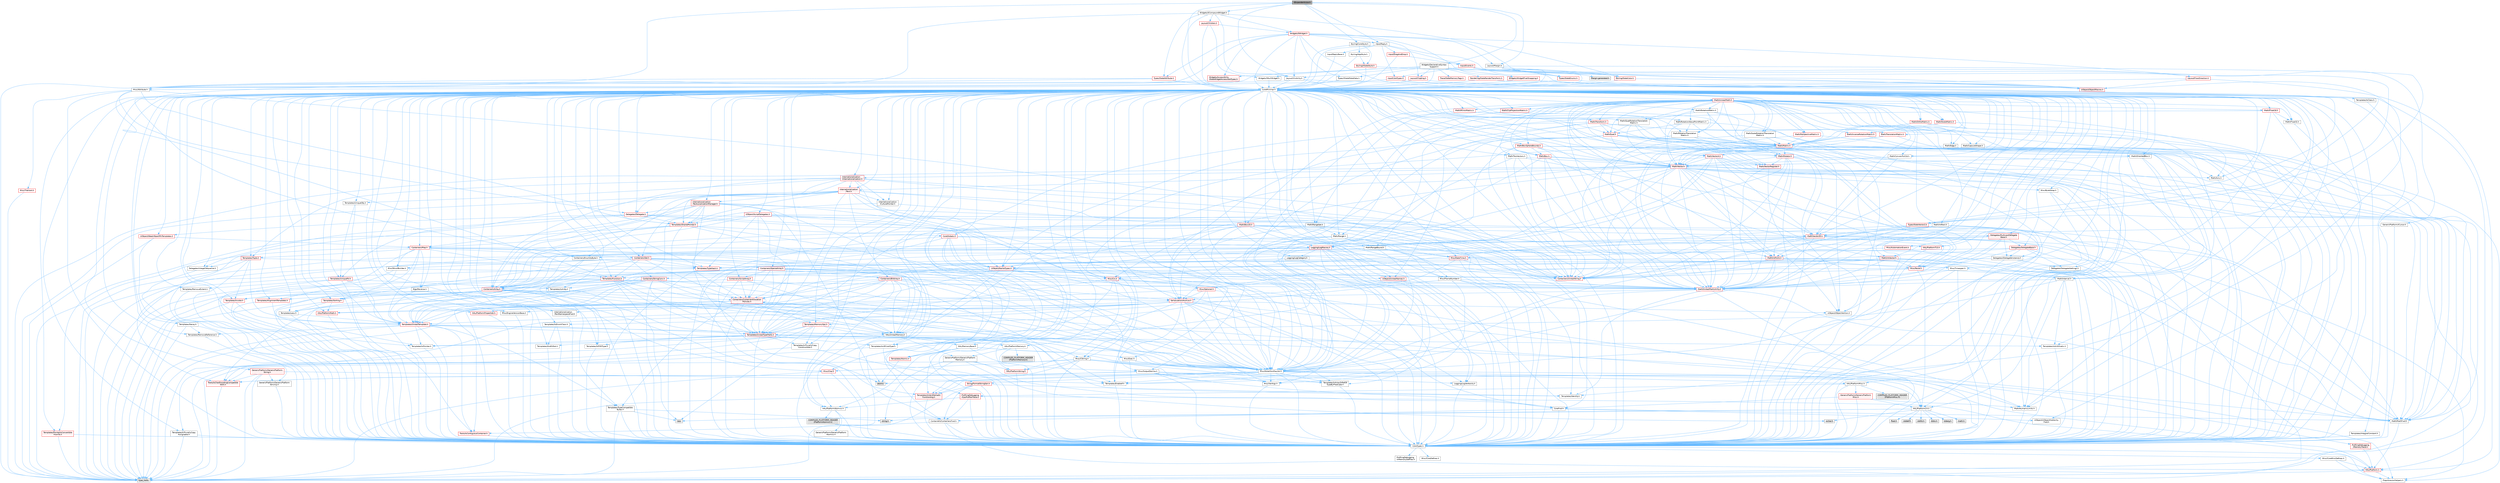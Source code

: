 digraph "SExpanderArrow.h"
{
 // INTERACTIVE_SVG=YES
 // LATEX_PDF_SIZE
  bgcolor="transparent";
  edge [fontname=Helvetica,fontsize=10,labelfontname=Helvetica,labelfontsize=10];
  node [fontname=Helvetica,fontsize=10,shape=box,height=0.2,width=0.4];
  Node1 [id="Node000001",label="SExpanderArrow.h",height=0.2,width=0.4,color="gray40", fillcolor="grey60", style="filled", fontcolor="black",tooltip=" "];
  Node1 -> Node2 [id="edge1_Node000001_Node000002",color="steelblue1",style="solid",tooltip=" "];
  Node2 [id="Node000002",label="CoreMinimal.h",height=0.2,width=0.4,color="grey40", fillcolor="white", style="filled",URL="$d7/d67/CoreMinimal_8h.html",tooltip=" "];
  Node2 -> Node3 [id="edge2_Node000002_Node000003",color="steelblue1",style="solid",tooltip=" "];
  Node3 [id="Node000003",label="CoreTypes.h",height=0.2,width=0.4,color="grey40", fillcolor="white", style="filled",URL="$dc/dec/CoreTypes_8h.html",tooltip=" "];
  Node3 -> Node4 [id="edge3_Node000003_Node000004",color="steelblue1",style="solid",tooltip=" "];
  Node4 [id="Node000004",label="HAL/Platform.h",height=0.2,width=0.4,color="red", fillcolor="#FFF0F0", style="filled",URL="$d9/dd0/Platform_8h.html",tooltip=" "];
  Node4 -> Node7 [id="edge4_Node000004_Node000007",color="steelblue1",style="solid",tooltip=" "];
  Node7 [id="Node000007",label="type_traits",height=0.2,width=0.4,color="grey60", fillcolor="#E0E0E0", style="filled",tooltip=" "];
  Node4 -> Node8 [id="edge5_Node000004_Node000008",color="steelblue1",style="solid",tooltip=" "];
  Node8 [id="Node000008",label="PreprocessorHelpers.h",height=0.2,width=0.4,color="grey40", fillcolor="white", style="filled",URL="$db/ddb/PreprocessorHelpers_8h.html",tooltip=" "];
  Node3 -> Node14 [id="edge6_Node000003_Node000014",color="steelblue1",style="solid",tooltip=" "];
  Node14 [id="Node000014",label="ProfilingDebugging\l/UMemoryDefines.h",height=0.2,width=0.4,color="grey40", fillcolor="white", style="filled",URL="$d2/da2/UMemoryDefines_8h.html",tooltip=" "];
  Node3 -> Node15 [id="edge7_Node000003_Node000015",color="steelblue1",style="solid",tooltip=" "];
  Node15 [id="Node000015",label="Misc/CoreMiscDefines.h",height=0.2,width=0.4,color="grey40", fillcolor="white", style="filled",URL="$da/d38/CoreMiscDefines_8h.html",tooltip=" "];
  Node15 -> Node4 [id="edge8_Node000015_Node000004",color="steelblue1",style="solid",tooltip=" "];
  Node15 -> Node8 [id="edge9_Node000015_Node000008",color="steelblue1",style="solid",tooltip=" "];
  Node3 -> Node16 [id="edge10_Node000003_Node000016",color="steelblue1",style="solid",tooltip=" "];
  Node16 [id="Node000016",label="Misc/CoreDefines.h",height=0.2,width=0.4,color="grey40", fillcolor="white", style="filled",URL="$d3/dd2/CoreDefines_8h.html",tooltip=" "];
  Node2 -> Node17 [id="edge11_Node000002_Node000017",color="steelblue1",style="solid",tooltip=" "];
  Node17 [id="Node000017",label="CoreFwd.h",height=0.2,width=0.4,color="grey40", fillcolor="white", style="filled",URL="$d1/d1e/CoreFwd_8h.html",tooltip=" "];
  Node17 -> Node3 [id="edge12_Node000017_Node000003",color="steelblue1",style="solid",tooltip=" "];
  Node17 -> Node18 [id="edge13_Node000017_Node000018",color="steelblue1",style="solid",tooltip=" "];
  Node18 [id="Node000018",label="Containers/ContainersFwd.h",height=0.2,width=0.4,color="grey40", fillcolor="white", style="filled",URL="$d4/d0a/ContainersFwd_8h.html",tooltip=" "];
  Node18 -> Node4 [id="edge14_Node000018_Node000004",color="steelblue1",style="solid",tooltip=" "];
  Node18 -> Node3 [id="edge15_Node000018_Node000003",color="steelblue1",style="solid",tooltip=" "];
  Node18 -> Node19 [id="edge16_Node000018_Node000019",color="steelblue1",style="solid",tooltip=" "];
  Node19 [id="Node000019",label="Traits/IsContiguousContainer.h",height=0.2,width=0.4,color="red", fillcolor="#FFF0F0", style="filled",URL="$d5/d3c/IsContiguousContainer_8h.html",tooltip=" "];
  Node19 -> Node3 [id="edge17_Node000019_Node000003",color="steelblue1",style="solid",tooltip=" "];
  Node17 -> Node22 [id="edge18_Node000017_Node000022",color="steelblue1",style="solid",tooltip=" "];
  Node22 [id="Node000022",label="Math/MathFwd.h",height=0.2,width=0.4,color="grey40", fillcolor="white", style="filled",URL="$d2/d10/MathFwd_8h.html",tooltip=" "];
  Node22 -> Node4 [id="edge19_Node000022_Node000004",color="steelblue1",style="solid",tooltip=" "];
  Node17 -> Node23 [id="edge20_Node000017_Node000023",color="steelblue1",style="solid",tooltip=" "];
  Node23 [id="Node000023",label="UObject/UObjectHierarchy\lFwd.h",height=0.2,width=0.4,color="grey40", fillcolor="white", style="filled",URL="$d3/d13/UObjectHierarchyFwd_8h.html",tooltip=" "];
  Node2 -> Node23 [id="edge21_Node000002_Node000023",color="steelblue1",style="solid",tooltip=" "];
  Node2 -> Node18 [id="edge22_Node000002_Node000018",color="steelblue1",style="solid",tooltip=" "];
  Node2 -> Node24 [id="edge23_Node000002_Node000024",color="steelblue1",style="solid",tooltip=" "];
  Node24 [id="Node000024",label="Misc/VarArgs.h",height=0.2,width=0.4,color="grey40", fillcolor="white", style="filled",URL="$d5/d6f/VarArgs_8h.html",tooltip=" "];
  Node24 -> Node3 [id="edge24_Node000024_Node000003",color="steelblue1",style="solid",tooltip=" "];
  Node2 -> Node25 [id="edge25_Node000002_Node000025",color="steelblue1",style="solid",tooltip=" "];
  Node25 [id="Node000025",label="Logging/LogVerbosity.h",height=0.2,width=0.4,color="grey40", fillcolor="white", style="filled",URL="$d2/d8f/LogVerbosity_8h.html",tooltip=" "];
  Node25 -> Node3 [id="edge26_Node000025_Node000003",color="steelblue1",style="solid",tooltip=" "];
  Node2 -> Node26 [id="edge27_Node000002_Node000026",color="steelblue1",style="solid",tooltip=" "];
  Node26 [id="Node000026",label="Misc/OutputDevice.h",height=0.2,width=0.4,color="grey40", fillcolor="white", style="filled",URL="$d7/d32/OutputDevice_8h.html",tooltip=" "];
  Node26 -> Node17 [id="edge28_Node000026_Node000017",color="steelblue1",style="solid",tooltip=" "];
  Node26 -> Node3 [id="edge29_Node000026_Node000003",color="steelblue1",style="solid",tooltip=" "];
  Node26 -> Node25 [id="edge30_Node000026_Node000025",color="steelblue1",style="solid",tooltip=" "];
  Node26 -> Node24 [id="edge31_Node000026_Node000024",color="steelblue1",style="solid",tooltip=" "];
  Node26 -> Node27 [id="edge32_Node000026_Node000027",color="steelblue1",style="solid",tooltip=" "];
  Node27 [id="Node000027",label="Templates/IsArrayOrRefOf\lTypeByPredicate.h",height=0.2,width=0.4,color="grey40", fillcolor="white", style="filled",URL="$d6/da1/IsArrayOrRefOfTypeByPredicate_8h.html",tooltip=" "];
  Node27 -> Node3 [id="edge33_Node000027_Node000003",color="steelblue1",style="solid",tooltip=" "];
  Node26 -> Node28 [id="edge34_Node000026_Node000028",color="steelblue1",style="solid",tooltip=" "];
  Node28 [id="Node000028",label="Templates/IsValidVariadic\lFunctionArg.h",height=0.2,width=0.4,color="red", fillcolor="#FFF0F0", style="filled",URL="$d0/dc8/IsValidVariadicFunctionArg_8h.html",tooltip=" "];
  Node28 -> Node3 [id="edge35_Node000028_Node000003",color="steelblue1",style="solid",tooltip=" "];
  Node28 -> Node7 [id="edge36_Node000028_Node000007",color="steelblue1",style="solid",tooltip=" "];
  Node26 -> Node30 [id="edge37_Node000026_Node000030",color="steelblue1",style="solid",tooltip=" "];
  Node30 [id="Node000030",label="Traits/IsCharEncodingCompatible\lWith.h",height=0.2,width=0.4,color="red", fillcolor="#FFF0F0", style="filled",URL="$df/dd1/IsCharEncodingCompatibleWith_8h.html",tooltip=" "];
  Node30 -> Node7 [id="edge38_Node000030_Node000007",color="steelblue1",style="solid",tooltip=" "];
  Node2 -> Node32 [id="edge39_Node000002_Node000032",color="steelblue1",style="solid",tooltip=" "];
  Node32 [id="Node000032",label="HAL/PlatformCrt.h",height=0.2,width=0.4,color="grey40", fillcolor="white", style="filled",URL="$d8/d75/PlatformCrt_8h.html",tooltip=" "];
  Node32 -> Node33 [id="edge40_Node000032_Node000033",color="steelblue1",style="solid",tooltip=" "];
  Node33 [id="Node000033",label="new",height=0.2,width=0.4,color="grey60", fillcolor="#E0E0E0", style="filled",tooltip=" "];
  Node32 -> Node34 [id="edge41_Node000032_Node000034",color="steelblue1",style="solid",tooltip=" "];
  Node34 [id="Node000034",label="wchar.h",height=0.2,width=0.4,color="grey60", fillcolor="#E0E0E0", style="filled",tooltip=" "];
  Node32 -> Node35 [id="edge42_Node000032_Node000035",color="steelblue1",style="solid",tooltip=" "];
  Node35 [id="Node000035",label="stddef.h",height=0.2,width=0.4,color="grey60", fillcolor="#E0E0E0", style="filled",tooltip=" "];
  Node32 -> Node36 [id="edge43_Node000032_Node000036",color="steelblue1",style="solid",tooltip=" "];
  Node36 [id="Node000036",label="stdlib.h",height=0.2,width=0.4,color="grey60", fillcolor="#E0E0E0", style="filled",tooltip=" "];
  Node32 -> Node37 [id="edge44_Node000032_Node000037",color="steelblue1",style="solid",tooltip=" "];
  Node37 [id="Node000037",label="stdio.h",height=0.2,width=0.4,color="grey60", fillcolor="#E0E0E0", style="filled",tooltip=" "];
  Node32 -> Node38 [id="edge45_Node000032_Node000038",color="steelblue1",style="solid",tooltip=" "];
  Node38 [id="Node000038",label="stdarg.h",height=0.2,width=0.4,color="grey60", fillcolor="#E0E0E0", style="filled",tooltip=" "];
  Node32 -> Node39 [id="edge46_Node000032_Node000039",color="steelblue1",style="solid",tooltip=" "];
  Node39 [id="Node000039",label="math.h",height=0.2,width=0.4,color="grey60", fillcolor="#E0E0E0", style="filled",tooltip=" "];
  Node32 -> Node40 [id="edge47_Node000032_Node000040",color="steelblue1",style="solid",tooltip=" "];
  Node40 [id="Node000040",label="float.h",height=0.2,width=0.4,color="grey60", fillcolor="#E0E0E0", style="filled",tooltip=" "];
  Node32 -> Node41 [id="edge48_Node000032_Node000041",color="steelblue1",style="solid",tooltip=" "];
  Node41 [id="Node000041",label="string.h",height=0.2,width=0.4,color="grey60", fillcolor="#E0E0E0", style="filled",tooltip=" "];
  Node2 -> Node42 [id="edge49_Node000002_Node000042",color="steelblue1",style="solid",tooltip=" "];
  Node42 [id="Node000042",label="HAL/PlatformMisc.h",height=0.2,width=0.4,color="grey40", fillcolor="white", style="filled",URL="$d0/df5/PlatformMisc_8h.html",tooltip=" "];
  Node42 -> Node3 [id="edge50_Node000042_Node000003",color="steelblue1",style="solid",tooltip=" "];
  Node42 -> Node43 [id="edge51_Node000042_Node000043",color="steelblue1",style="solid",tooltip=" "];
  Node43 [id="Node000043",label="GenericPlatform/GenericPlatform\lMisc.h",height=0.2,width=0.4,color="red", fillcolor="#FFF0F0", style="filled",URL="$db/d9a/GenericPlatformMisc_8h.html",tooltip=" "];
  Node43 -> Node17 [id="edge52_Node000043_Node000017",color="steelblue1",style="solid",tooltip=" "];
  Node43 -> Node3 [id="edge53_Node000043_Node000003",color="steelblue1",style="solid",tooltip=" "];
  Node43 -> Node32 [id="edge54_Node000043_Node000032",color="steelblue1",style="solid",tooltip=" "];
  Node43 -> Node47 [id="edge55_Node000043_Node000047",color="steelblue1",style="solid",tooltip=" "];
  Node47 [id="Node000047",label="Math/NumericLimits.h",height=0.2,width=0.4,color="grey40", fillcolor="white", style="filled",URL="$df/d1b/NumericLimits_8h.html",tooltip=" "];
  Node47 -> Node3 [id="edge56_Node000047_Node000003",color="steelblue1",style="solid",tooltip=" "];
  Node42 -> Node52 [id="edge57_Node000042_Node000052",color="steelblue1",style="solid",tooltip=" "];
  Node52 [id="Node000052",label="COMPILED_PLATFORM_HEADER\l(PlatformMisc.h)",height=0.2,width=0.4,color="grey60", fillcolor="#E0E0E0", style="filled",tooltip=" "];
  Node42 -> Node53 [id="edge58_Node000042_Node000053",color="steelblue1",style="solid",tooltip=" "];
  Node53 [id="Node000053",label="ProfilingDebugging\l/CpuProfilerTrace.h",height=0.2,width=0.4,color="red", fillcolor="#FFF0F0", style="filled",URL="$da/dcb/CpuProfilerTrace_8h.html",tooltip=" "];
  Node53 -> Node3 [id="edge59_Node000053_Node000003",color="steelblue1",style="solid",tooltip=" "];
  Node53 -> Node18 [id="edge60_Node000053_Node000018",color="steelblue1",style="solid",tooltip=" "];
  Node53 -> Node54 [id="edge61_Node000053_Node000054",color="steelblue1",style="solid",tooltip=" "];
  Node54 [id="Node000054",label="HAL/PlatformAtomics.h",height=0.2,width=0.4,color="grey40", fillcolor="white", style="filled",URL="$d3/d36/PlatformAtomics_8h.html",tooltip=" "];
  Node54 -> Node3 [id="edge62_Node000054_Node000003",color="steelblue1",style="solid",tooltip=" "];
  Node54 -> Node55 [id="edge63_Node000054_Node000055",color="steelblue1",style="solid",tooltip=" "];
  Node55 [id="Node000055",label="GenericPlatform/GenericPlatform\lAtomics.h",height=0.2,width=0.4,color="grey40", fillcolor="white", style="filled",URL="$da/d72/GenericPlatformAtomics_8h.html",tooltip=" "];
  Node55 -> Node3 [id="edge64_Node000055_Node000003",color="steelblue1",style="solid",tooltip=" "];
  Node54 -> Node56 [id="edge65_Node000054_Node000056",color="steelblue1",style="solid",tooltip=" "];
  Node56 [id="Node000056",label="COMPILED_PLATFORM_HEADER\l(PlatformAtomics.h)",height=0.2,width=0.4,color="grey60", fillcolor="#E0E0E0", style="filled",tooltip=" "];
  Node53 -> Node8 [id="edge66_Node000053_Node000008",color="steelblue1",style="solid",tooltip=" "];
  Node2 -> Node61 [id="edge67_Node000002_Node000061",color="steelblue1",style="solid",tooltip=" "];
  Node61 [id="Node000061",label="Misc/AssertionMacros.h",height=0.2,width=0.4,color="grey40", fillcolor="white", style="filled",URL="$d0/dfa/AssertionMacros_8h.html",tooltip=" "];
  Node61 -> Node3 [id="edge68_Node000061_Node000003",color="steelblue1",style="solid",tooltip=" "];
  Node61 -> Node4 [id="edge69_Node000061_Node000004",color="steelblue1",style="solid",tooltip=" "];
  Node61 -> Node42 [id="edge70_Node000061_Node000042",color="steelblue1",style="solid",tooltip=" "];
  Node61 -> Node8 [id="edge71_Node000061_Node000008",color="steelblue1",style="solid",tooltip=" "];
  Node61 -> Node62 [id="edge72_Node000061_Node000062",color="steelblue1",style="solid",tooltip=" "];
  Node62 [id="Node000062",label="Templates/EnableIf.h",height=0.2,width=0.4,color="grey40", fillcolor="white", style="filled",URL="$d7/d60/EnableIf_8h.html",tooltip=" "];
  Node62 -> Node3 [id="edge73_Node000062_Node000003",color="steelblue1",style="solid",tooltip=" "];
  Node61 -> Node27 [id="edge74_Node000061_Node000027",color="steelblue1",style="solid",tooltip=" "];
  Node61 -> Node28 [id="edge75_Node000061_Node000028",color="steelblue1",style="solid",tooltip=" "];
  Node61 -> Node30 [id="edge76_Node000061_Node000030",color="steelblue1",style="solid",tooltip=" "];
  Node61 -> Node24 [id="edge77_Node000061_Node000024",color="steelblue1",style="solid",tooltip=" "];
  Node61 -> Node63 [id="edge78_Node000061_Node000063",color="steelblue1",style="solid",tooltip=" "];
  Node63 [id="Node000063",label="String/FormatStringSan.h",height=0.2,width=0.4,color="red", fillcolor="#FFF0F0", style="filled",URL="$d3/d8b/FormatStringSan_8h.html",tooltip=" "];
  Node63 -> Node7 [id="edge79_Node000063_Node000007",color="steelblue1",style="solid",tooltip=" "];
  Node63 -> Node3 [id="edge80_Node000063_Node000003",color="steelblue1",style="solid",tooltip=" "];
  Node63 -> Node65 [id="edge81_Node000063_Node000065",color="steelblue1",style="solid",tooltip=" "];
  Node65 [id="Node000065",label="Templates/Identity.h",height=0.2,width=0.4,color="grey40", fillcolor="white", style="filled",URL="$d0/dd5/Identity_8h.html",tooltip=" "];
  Node63 -> Node28 [id="edge82_Node000063_Node000028",color="steelblue1",style="solid",tooltip=" "];
  Node63 -> Node18 [id="edge83_Node000063_Node000018",color="steelblue1",style="solid",tooltip=" "];
  Node61 -> Node69 [id="edge84_Node000061_Node000069",color="steelblue1",style="solid",tooltip=" "];
  Node69 [id="Node000069",label="atomic",height=0.2,width=0.4,color="grey60", fillcolor="#E0E0E0", style="filled",tooltip=" "];
  Node2 -> Node70 [id="edge85_Node000002_Node000070",color="steelblue1",style="solid",tooltip=" "];
  Node70 [id="Node000070",label="Templates/IsPointer.h",height=0.2,width=0.4,color="grey40", fillcolor="white", style="filled",URL="$d7/d05/IsPointer_8h.html",tooltip=" "];
  Node70 -> Node3 [id="edge86_Node000070_Node000003",color="steelblue1",style="solid",tooltip=" "];
  Node2 -> Node71 [id="edge87_Node000002_Node000071",color="steelblue1",style="solid",tooltip=" "];
  Node71 [id="Node000071",label="HAL/PlatformMemory.h",height=0.2,width=0.4,color="grey40", fillcolor="white", style="filled",URL="$de/d68/PlatformMemory_8h.html",tooltip=" "];
  Node71 -> Node3 [id="edge88_Node000071_Node000003",color="steelblue1",style="solid",tooltip=" "];
  Node71 -> Node72 [id="edge89_Node000071_Node000072",color="steelblue1",style="solid",tooltip=" "];
  Node72 [id="Node000072",label="GenericPlatform/GenericPlatform\lMemory.h",height=0.2,width=0.4,color="grey40", fillcolor="white", style="filled",URL="$dd/d22/GenericPlatformMemory_8h.html",tooltip=" "];
  Node72 -> Node17 [id="edge90_Node000072_Node000017",color="steelblue1",style="solid",tooltip=" "];
  Node72 -> Node3 [id="edge91_Node000072_Node000003",color="steelblue1",style="solid",tooltip=" "];
  Node72 -> Node73 [id="edge92_Node000072_Node000073",color="steelblue1",style="solid",tooltip=" "];
  Node73 [id="Node000073",label="HAL/PlatformString.h",height=0.2,width=0.4,color="red", fillcolor="#FFF0F0", style="filled",URL="$db/db5/PlatformString_8h.html",tooltip=" "];
  Node73 -> Node3 [id="edge93_Node000073_Node000003",color="steelblue1",style="solid",tooltip=" "];
  Node72 -> Node41 [id="edge94_Node000072_Node000041",color="steelblue1",style="solid",tooltip=" "];
  Node72 -> Node34 [id="edge95_Node000072_Node000034",color="steelblue1",style="solid",tooltip=" "];
  Node71 -> Node75 [id="edge96_Node000071_Node000075",color="steelblue1",style="solid",tooltip=" "];
  Node75 [id="Node000075",label="COMPILED_PLATFORM_HEADER\l(PlatformMemory.h)",height=0.2,width=0.4,color="grey60", fillcolor="#E0E0E0", style="filled",tooltip=" "];
  Node2 -> Node54 [id="edge97_Node000002_Node000054",color="steelblue1",style="solid",tooltip=" "];
  Node2 -> Node76 [id="edge98_Node000002_Node000076",color="steelblue1",style="solid",tooltip=" "];
  Node76 [id="Node000076",label="Misc/Exec.h",height=0.2,width=0.4,color="grey40", fillcolor="white", style="filled",URL="$de/ddb/Exec_8h.html",tooltip=" "];
  Node76 -> Node3 [id="edge99_Node000076_Node000003",color="steelblue1",style="solid",tooltip=" "];
  Node76 -> Node61 [id="edge100_Node000076_Node000061",color="steelblue1",style="solid",tooltip=" "];
  Node2 -> Node77 [id="edge101_Node000002_Node000077",color="steelblue1",style="solid",tooltip=" "];
  Node77 [id="Node000077",label="HAL/MemoryBase.h",height=0.2,width=0.4,color="grey40", fillcolor="white", style="filled",URL="$d6/d9f/MemoryBase_8h.html",tooltip=" "];
  Node77 -> Node3 [id="edge102_Node000077_Node000003",color="steelblue1",style="solid",tooltip=" "];
  Node77 -> Node54 [id="edge103_Node000077_Node000054",color="steelblue1",style="solid",tooltip=" "];
  Node77 -> Node32 [id="edge104_Node000077_Node000032",color="steelblue1",style="solid",tooltip=" "];
  Node77 -> Node76 [id="edge105_Node000077_Node000076",color="steelblue1",style="solid",tooltip=" "];
  Node77 -> Node26 [id="edge106_Node000077_Node000026",color="steelblue1",style="solid",tooltip=" "];
  Node77 -> Node78 [id="edge107_Node000077_Node000078",color="steelblue1",style="solid",tooltip=" "];
  Node78 [id="Node000078",label="Templates/Atomic.h",height=0.2,width=0.4,color="red", fillcolor="#FFF0F0", style="filled",URL="$d3/d91/Atomic_8h.html",tooltip=" "];
  Node78 -> Node69 [id="edge108_Node000078_Node000069",color="steelblue1",style="solid",tooltip=" "];
  Node2 -> Node87 [id="edge109_Node000002_Node000087",color="steelblue1",style="solid",tooltip=" "];
  Node87 [id="Node000087",label="HAL/UnrealMemory.h",height=0.2,width=0.4,color="grey40", fillcolor="white", style="filled",URL="$d9/d96/UnrealMemory_8h.html",tooltip=" "];
  Node87 -> Node3 [id="edge110_Node000087_Node000003",color="steelblue1",style="solid",tooltip=" "];
  Node87 -> Node72 [id="edge111_Node000087_Node000072",color="steelblue1",style="solid",tooltip=" "];
  Node87 -> Node77 [id="edge112_Node000087_Node000077",color="steelblue1",style="solid",tooltip=" "];
  Node87 -> Node71 [id="edge113_Node000087_Node000071",color="steelblue1",style="solid",tooltip=" "];
  Node87 -> Node88 [id="edge114_Node000087_Node000088",color="steelblue1",style="solid",tooltip=" "];
  Node88 [id="Node000088",label="ProfilingDebugging\l/MemoryTrace.h",height=0.2,width=0.4,color="red", fillcolor="#FFF0F0", style="filled",URL="$da/dd7/MemoryTrace_8h.html",tooltip=" "];
  Node88 -> Node4 [id="edge115_Node000088_Node000004",color="steelblue1",style="solid",tooltip=" "];
  Node87 -> Node70 [id="edge116_Node000087_Node000070",color="steelblue1",style="solid",tooltip=" "];
  Node2 -> Node89 [id="edge117_Node000002_Node000089",color="steelblue1",style="solid",tooltip=" "];
  Node89 [id="Node000089",label="Templates/IsArithmetic.h",height=0.2,width=0.4,color="grey40", fillcolor="white", style="filled",URL="$d2/d5d/IsArithmetic_8h.html",tooltip=" "];
  Node89 -> Node3 [id="edge118_Node000089_Node000003",color="steelblue1",style="solid",tooltip=" "];
  Node2 -> Node83 [id="edge119_Node000002_Node000083",color="steelblue1",style="solid",tooltip=" "];
  Node83 [id="Node000083",label="Templates/AndOrNot.h",height=0.2,width=0.4,color="grey40", fillcolor="white", style="filled",URL="$db/d0a/AndOrNot_8h.html",tooltip=" "];
  Node83 -> Node3 [id="edge120_Node000083_Node000003",color="steelblue1",style="solid",tooltip=" "];
  Node2 -> Node90 [id="edge121_Node000002_Node000090",color="steelblue1",style="solid",tooltip=" "];
  Node90 [id="Node000090",label="Templates/IsPODType.h",height=0.2,width=0.4,color="grey40", fillcolor="white", style="filled",URL="$d7/db1/IsPODType_8h.html",tooltip=" "];
  Node90 -> Node3 [id="edge122_Node000090_Node000003",color="steelblue1",style="solid",tooltip=" "];
  Node2 -> Node91 [id="edge123_Node000002_Node000091",color="steelblue1",style="solid",tooltip=" "];
  Node91 [id="Node000091",label="Templates/IsUECoreType.h",height=0.2,width=0.4,color="grey40", fillcolor="white", style="filled",URL="$d1/db8/IsUECoreType_8h.html",tooltip=" "];
  Node91 -> Node3 [id="edge124_Node000091_Node000003",color="steelblue1",style="solid",tooltip=" "];
  Node91 -> Node7 [id="edge125_Node000091_Node000007",color="steelblue1",style="solid",tooltip=" "];
  Node2 -> Node84 [id="edge126_Node000002_Node000084",color="steelblue1",style="solid",tooltip=" "];
  Node84 [id="Node000084",label="Templates/IsTriviallyCopy\lConstructible.h",height=0.2,width=0.4,color="grey40", fillcolor="white", style="filled",URL="$d3/d78/IsTriviallyCopyConstructible_8h.html",tooltip=" "];
  Node84 -> Node3 [id="edge127_Node000084_Node000003",color="steelblue1",style="solid",tooltip=" "];
  Node84 -> Node7 [id="edge128_Node000084_Node000007",color="steelblue1",style="solid",tooltip=" "];
  Node2 -> Node92 [id="edge129_Node000002_Node000092",color="steelblue1",style="solid",tooltip=" "];
  Node92 [id="Node000092",label="Templates/UnrealTypeTraits.h",height=0.2,width=0.4,color="red", fillcolor="#FFF0F0", style="filled",URL="$d2/d2d/UnrealTypeTraits_8h.html",tooltip=" "];
  Node92 -> Node3 [id="edge130_Node000092_Node000003",color="steelblue1",style="solid",tooltip=" "];
  Node92 -> Node70 [id="edge131_Node000092_Node000070",color="steelblue1",style="solid",tooltip=" "];
  Node92 -> Node61 [id="edge132_Node000092_Node000061",color="steelblue1",style="solid",tooltip=" "];
  Node92 -> Node83 [id="edge133_Node000092_Node000083",color="steelblue1",style="solid",tooltip=" "];
  Node92 -> Node62 [id="edge134_Node000092_Node000062",color="steelblue1",style="solid",tooltip=" "];
  Node92 -> Node89 [id="edge135_Node000092_Node000089",color="steelblue1",style="solid",tooltip=" "];
  Node92 -> Node90 [id="edge136_Node000092_Node000090",color="steelblue1",style="solid",tooltip=" "];
  Node92 -> Node91 [id="edge137_Node000092_Node000091",color="steelblue1",style="solid",tooltip=" "];
  Node92 -> Node84 [id="edge138_Node000092_Node000084",color="steelblue1",style="solid",tooltip=" "];
  Node2 -> Node62 [id="edge139_Node000002_Node000062",color="steelblue1",style="solid",tooltip=" "];
  Node2 -> Node94 [id="edge140_Node000002_Node000094",color="steelblue1",style="solid",tooltip=" "];
  Node94 [id="Node000094",label="Templates/RemoveReference.h",height=0.2,width=0.4,color="grey40", fillcolor="white", style="filled",URL="$da/dbe/RemoveReference_8h.html",tooltip=" "];
  Node94 -> Node3 [id="edge141_Node000094_Node000003",color="steelblue1",style="solid",tooltip=" "];
  Node2 -> Node95 [id="edge142_Node000002_Node000095",color="steelblue1",style="solid",tooltip=" "];
  Node95 [id="Node000095",label="Templates/IntegralConstant.h",height=0.2,width=0.4,color="grey40", fillcolor="white", style="filled",URL="$db/d1b/IntegralConstant_8h.html",tooltip=" "];
  Node95 -> Node3 [id="edge143_Node000095_Node000003",color="steelblue1",style="solid",tooltip=" "];
  Node2 -> Node96 [id="edge144_Node000002_Node000096",color="steelblue1",style="solid",tooltip=" "];
  Node96 [id="Node000096",label="Templates/IsClass.h",height=0.2,width=0.4,color="grey40", fillcolor="white", style="filled",URL="$db/dcb/IsClass_8h.html",tooltip=" "];
  Node96 -> Node3 [id="edge145_Node000096_Node000003",color="steelblue1",style="solid",tooltip=" "];
  Node2 -> Node97 [id="edge146_Node000002_Node000097",color="steelblue1",style="solid",tooltip=" "];
  Node97 [id="Node000097",label="Templates/TypeCompatible\lBytes.h",height=0.2,width=0.4,color="grey40", fillcolor="white", style="filled",URL="$df/d0a/TypeCompatibleBytes_8h.html",tooltip=" "];
  Node97 -> Node3 [id="edge147_Node000097_Node000003",color="steelblue1",style="solid",tooltip=" "];
  Node97 -> Node41 [id="edge148_Node000097_Node000041",color="steelblue1",style="solid",tooltip=" "];
  Node97 -> Node33 [id="edge149_Node000097_Node000033",color="steelblue1",style="solid",tooltip=" "];
  Node97 -> Node7 [id="edge150_Node000097_Node000007",color="steelblue1",style="solid",tooltip=" "];
  Node2 -> Node19 [id="edge151_Node000002_Node000019",color="steelblue1",style="solid",tooltip=" "];
  Node2 -> Node98 [id="edge152_Node000002_Node000098",color="steelblue1",style="solid",tooltip=" "];
  Node98 [id="Node000098",label="Templates/UnrealTemplate.h",height=0.2,width=0.4,color="red", fillcolor="#FFF0F0", style="filled",URL="$d4/d24/UnrealTemplate_8h.html",tooltip=" "];
  Node98 -> Node3 [id="edge153_Node000098_Node000003",color="steelblue1",style="solid",tooltip=" "];
  Node98 -> Node70 [id="edge154_Node000098_Node000070",color="steelblue1",style="solid",tooltip=" "];
  Node98 -> Node87 [id="edge155_Node000098_Node000087",color="steelblue1",style="solid",tooltip=" "];
  Node98 -> Node92 [id="edge156_Node000098_Node000092",color="steelblue1",style="solid",tooltip=" "];
  Node98 -> Node94 [id="edge157_Node000098_Node000094",color="steelblue1",style="solid",tooltip=" "];
  Node98 -> Node97 [id="edge158_Node000098_Node000097",color="steelblue1",style="solid",tooltip=" "];
  Node98 -> Node65 [id="edge159_Node000098_Node000065",color="steelblue1",style="solid",tooltip=" "];
  Node98 -> Node19 [id="edge160_Node000098_Node000019",color="steelblue1",style="solid",tooltip=" "];
  Node98 -> Node7 [id="edge161_Node000098_Node000007",color="steelblue1",style="solid",tooltip=" "];
  Node2 -> Node47 [id="edge162_Node000002_Node000047",color="steelblue1",style="solid",tooltip=" "];
  Node2 -> Node102 [id="edge163_Node000002_Node000102",color="steelblue1",style="solid",tooltip=" "];
  Node102 [id="Node000102",label="HAL/PlatformMath.h",height=0.2,width=0.4,color="red", fillcolor="#FFF0F0", style="filled",URL="$dc/d53/PlatformMath_8h.html",tooltip=" "];
  Node102 -> Node3 [id="edge164_Node000102_Node000003",color="steelblue1",style="solid",tooltip=" "];
  Node2 -> Node85 [id="edge165_Node000002_Node000085",color="steelblue1",style="solid",tooltip=" "];
  Node85 [id="Node000085",label="Templates/IsTriviallyCopy\lAssignable.h",height=0.2,width=0.4,color="grey40", fillcolor="white", style="filled",URL="$d2/df2/IsTriviallyCopyAssignable_8h.html",tooltip=" "];
  Node85 -> Node3 [id="edge166_Node000085_Node000003",color="steelblue1",style="solid",tooltip=" "];
  Node85 -> Node7 [id="edge167_Node000085_Node000007",color="steelblue1",style="solid",tooltip=" "];
  Node2 -> Node110 [id="edge168_Node000002_Node000110",color="steelblue1",style="solid",tooltip=" "];
  Node110 [id="Node000110",label="Templates/MemoryOps.h",height=0.2,width=0.4,color="red", fillcolor="#FFF0F0", style="filled",URL="$db/dea/MemoryOps_8h.html",tooltip=" "];
  Node110 -> Node3 [id="edge169_Node000110_Node000003",color="steelblue1",style="solid",tooltip=" "];
  Node110 -> Node87 [id="edge170_Node000110_Node000087",color="steelblue1",style="solid",tooltip=" "];
  Node110 -> Node85 [id="edge171_Node000110_Node000085",color="steelblue1",style="solid",tooltip=" "];
  Node110 -> Node84 [id="edge172_Node000110_Node000084",color="steelblue1",style="solid",tooltip=" "];
  Node110 -> Node92 [id="edge173_Node000110_Node000092",color="steelblue1",style="solid",tooltip=" "];
  Node110 -> Node33 [id="edge174_Node000110_Node000033",color="steelblue1",style="solid",tooltip=" "];
  Node110 -> Node7 [id="edge175_Node000110_Node000007",color="steelblue1",style="solid",tooltip=" "];
  Node2 -> Node111 [id="edge176_Node000002_Node000111",color="steelblue1",style="solid",tooltip=" "];
  Node111 [id="Node000111",label="Containers/ContainerAllocation\lPolicies.h",height=0.2,width=0.4,color="red", fillcolor="#FFF0F0", style="filled",URL="$d7/dff/ContainerAllocationPolicies_8h.html",tooltip=" "];
  Node111 -> Node3 [id="edge177_Node000111_Node000003",color="steelblue1",style="solid",tooltip=" "];
  Node111 -> Node111 [id="edge178_Node000111_Node000111",color="steelblue1",style="solid",tooltip=" "];
  Node111 -> Node102 [id="edge179_Node000111_Node000102",color="steelblue1",style="solid",tooltip=" "];
  Node111 -> Node87 [id="edge180_Node000111_Node000087",color="steelblue1",style="solid",tooltip=" "];
  Node111 -> Node47 [id="edge181_Node000111_Node000047",color="steelblue1",style="solid",tooltip=" "];
  Node111 -> Node61 [id="edge182_Node000111_Node000061",color="steelblue1",style="solid",tooltip=" "];
  Node111 -> Node110 [id="edge183_Node000111_Node000110",color="steelblue1",style="solid",tooltip=" "];
  Node111 -> Node97 [id="edge184_Node000111_Node000097",color="steelblue1",style="solid",tooltip=" "];
  Node111 -> Node7 [id="edge185_Node000111_Node000007",color="steelblue1",style="solid",tooltip=" "];
  Node2 -> Node114 [id="edge186_Node000002_Node000114",color="steelblue1",style="solid",tooltip=" "];
  Node114 [id="Node000114",label="Templates/IsEnumClass.h",height=0.2,width=0.4,color="grey40", fillcolor="white", style="filled",URL="$d7/d15/IsEnumClass_8h.html",tooltip=" "];
  Node114 -> Node3 [id="edge187_Node000114_Node000003",color="steelblue1",style="solid",tooltip=" "];
  Node114 -> Node83 [id="edge188_Node000114_Node000083",color="steelblue1",style="solid",tooltip=" "];
  Node2 -> Node115 [id="edge189_Node000002_Node000115",color="steelblue1",style="solid",tooltip=" "];
  Node115 [id="Node000115",label="HAL/PlatformProperties.h",height=0.2,width=0.4,color="red", fillcolor="#FFF0F0", style="filled",URL="$d9/db0/PlatformProperties_8h.html",tooltip=" "];
  Node115 -> Node3 [id="edge190_Node000115_Node000003",color="steelblue1",style="solid",tooltip=" "];
  Node2 -> Node118 [id="edge191_Node000002_Node000118",color="steelblue1",style="solid",tooltip=" "];
  Node118 [id="Node000118",label="Misc/EngineVersionBase.h",height=0.2,width=0.4,color="grey40", fillcolor="white", style="filled",URL="$d5/d2b/EngineVersionBase_8h.html",tooltip=" "];
  Node118 -> Node3 [id="edge192_Node000118_Node000003",color="steelblue1",style="solid",tooltip=" "];
  Node2 -> Node119 [id="edge193_Node000002_Node000119",color="steelblue1",style="solid",tooltip=" "];
  Node119 [id="Node000119",label="Internationalization\l/TextNamespaceFwd.h",height=0.2,width=0.4,color="grey40", fillcolor="white", style="filled",URL="$d8/d97/TextNamespaceFwd_8h.html",tooltip=" "];
  Node119 -> Node3 [id="edge194_Node000119_Node000003",color="steelblue1",style="solid",tooltip=" "];
  Node2 -> Node120 [id="edge195_Node000002_Node000120",color="steelblue1",style="solid",tooltip=" "];
  Node120 [id="Node000120",label="Serialization/Archive.h",height=0.2,width=0.4,color="red", fillcolor="#FFF0F0", style="filled",URL="$d7/d3b/Archive_8h.html",tooltip=" "];
  Node120 -> Node17 [id="edge196_Node000120_Node000017",color="steelblue1",style="solid",tooltip=" "];
  Node120 -> Node3 [id="edge197_Node000120_Node000003",color="steelblue1",style="solid",tooltip=" "];
  Node120 -> Node115 [id="edge198_Node000120_Node000115",color="steelblue1",style="solid",tooltip=" "];
  Node120 -> Node119 [id="edge199_Node000120_Node000119",color="steelblue1",style="solid",tooltip=" "];
  Node120 -> Node22 [id="edge200_Node000120_Node000022",color="steelblue1",style="solid",tooltip=" "];
  Node120 -> Node61 [id="edge201_Node000120_Node000061",color="steelblue1",style="solid",tooltip=" "];
  Node120 -> Node118 [id="edge202_Node000120_Node000118",color="steelblue1",style="solid",tooltip=" "];
  Node120 -> Node24 [id="edge203_Node000120_Node000024",color="steelblue1",style="solid",tooltip=" "];
  Node120 -> Node62 [id="edge204_Node000120_Node000062",color="steelblue1",style="solid",tooltip=" "];
  Node120 -> Node27 [id="edge205_Node000120_Node000027",color="steelblue1",style="solid",tooltip=" "];
  Node120 -> Node114 [id="edge206_Node000120_Node000114",color="steelblue1",style="solid",tooltip=" "];
  Node120 -> Node28 [id="edge207_Node000120_Node000028",color="steelblue1",style="solid",tooltip=" "];
  Node120 -> Node98 [id="edge208_Node000120_Node000098",color="steelblue1",style="solid",tooltip=" "];
  Node120 -> Node30 [id="edge209_Node000120_Node000030",color="steelblue1",style="solid",tooltip=" "];
  Node120 -> Node123 [id="edge210_Node000120_Node000123",color="steelblue1",style="solid",tooltip=" "];
  Node123 [id="Node000123",label="UObject/ObjectVersion.h",height=0.2,width=0.4,color="grey40", fillcolor="white", style="filled",URL="$da/d63/ObjectVersion_8h.html",tooltip=" "];
  Node123 -> Node3 [id="edge211_Node000123_Node000003",color="steelblue1",style="solid",tooltip=" "];
  Node2 -> Node124 [id="edge212_Node000002_Node000124",color="steelblue1",style="solid",tooltip=" "];
  Node124 [id="Node000124",label="Templates/Less.h",height=0.2,width=0.4,color="grey40", fillcolor="white", style="filled",URL="$de/dc8/Less_8h.html",tooltip=" "];
  Node124 -> Node3 [id="edge213_Node000124_Node000003",color="steelblue1",style="solid",tooltip=" "];
  Node124 -> Node98 [id="edge214_Node000124_Node000098",color="steelblue1",style="solid",tooltip=" "];
  Node2 -> Node125 [id="edge215_Node000002_Node000125",color="steelblue1",style="solid",tooltip=" "];
  Node125 [id="Node000125",label="Templates/Sorting.h",height=0.2,width=0.4,color="red", fillcolor="#FFF0F0", style="filled",URL="$d3/d9e/Sorting_8h.html",tooltip=" "];
  Node125 -> Node3 [id="edge216_Node000125_Node000003",color="steelblue1",style="solid",tooltip=" "];
  Node125 -> Node102 [id="edge217_Node000125_Node000102",color="steelblue1",style="solid",tooltip=" "];
  Node125 -> Node124 [id="edge218_Node000125_Node000124",color="steelblue1",style="solid",tooltip=" "];
  Node2 -> Node136 [id="edge219_Node000002_Node000136",color="steelblue1",style="solid",tooltip=" "];
  Node136 [id="Node000136",label="Misc/Char.h",height=0.2,width=0.4,color="red", fillcolor="#FFF0F0", style="filled",URL="$d0/d58/Char_8h.html",tooltip=" "];
  Node136 -> Node3 [id="edge220_Node000136_Node000003",color="steelblue1",style="solid",tooltip=" "];
  Node136 -> Node7 [id="edge221_Node000136_Node000007",color="steelblue1",style="solid",tooltip=" "];
  Node2 -> Node139 [id="edge222_Node000002_Node000139",color="steelblue1",style="solid",tooltip=" "];
  Node139 [id="Node000139",label="GenericPlatform/GenericPlatform\lStricmp.h",height=0.2,width=0.4,color="grey40", fillcolor="white", style="filled",URL="$d2/d86/GenericPlatformStricmp_8h.html",tooltip=" "];
  Node139 -> Node3 [id="edge223_Node000139_Node000003",color="steelblue1",style="solid",tooltip=" "];
  Node2 -> Node140 [id="edge224_Node000002_Node000140",color="steelblue1",style="solid",tooltip=" "];
  Node140 [id="Node000140",label="GenericPlatform/GenericPlatform\lString.h",height=0.2,width=0.4,color="red", fillcolor="#FFF0F0", style="filled",URL="$dd/d20/GenericPlatformString_8h.html",tooltip=" "];
  Node140 -> Node3 [id="edge225_Node000140_Node000003",color="steelblue1",style="solid",tooltip=" "];
  Node140 -> Node139 [id="edge226_Node000140_Node000139",color="steelblue1",style="solid",tooltip=" "];
  Node140 -> Node62 [id="edge227_Node000140_Node000062",color="steelblue1",style="solid",tooltip=" "];
  Node140 -> Node30 [id="edge228_Node000140_Node000030",color="steelblue1",style="solid",tooltip=" "];
  Node140 -> Node7 [id="edge229_Node000140_Node000007",color="steelblue1",style="solid",tooltip=" "];
  Node2 -> Node73 [id="edge230_Node000002_Node000073",color="steelblue1",style="solid",tooltip=" "];
  Node2 -> Node143 [id="edge231_Node000002_Node000143",color="steelblue1",style="solid",tooltip=" "];
  Node143 [id="Node000143",label="Misc/CString.h",height=0.2,width=0.4,color="grey40", fillcolor="white", style="filled",URL="$d2/d49/CString_8h.html",tooltip=" "];
  Node143 -> Node3 [id="edge232_Node000143_Node000003",color="steelblue1",style="solid",tooltip=" "];
  Node143 -> Node32 [id="edge233_Node000143_Node000032",color="steelblue1",style="solid",tooltip=" "];
  Node143 -> Node73 [id="edge234_Node000143_Node000073",color="steelblue1",style="solid",tooltip=" "];
  Node143 -> Node61 [id="edge235_Node000143_Node000061",color="steelblue1",style="solid",tooltip=" "];
  Node143 -> Node136 [id="edge236_Node000143_Node000136",color="steelblue1",style="solid",tooltip=" "];
  Node143 -> Node24 [id="edge237_Node000143_Node000024",color="steelblue1",style="solid",tooltip=" "];
  Node143 -> Node27 [id="edge238_Node000143_Node000027",color="steelblue1",style="solid",tooltip=" "];
  Node143 -> Node28 [id="edge239_Node000143_Node000028",color="steelblue1",style="solid",tooltip=" "];
  Node143 -> Node30 [id="edge240_Node000143_Node000030",color="steelblue1",style="solid",tooltip=" "];
  Node2 -> Node144 [id="edge241_Node000002_Node000144",color="steelblue1",style="solid",tooltip=" "];
  Node144 [id="Node000144",label="Misc/Crc.h",height=0.2,width=0.4,color="red", fillcolor="#FFF0F0", style="filled",URL="$d4/dd2/Crc_8h.html",tooltip=" "];
  Node144 -> Node3 [id="edge242_Node000144_Node000003",color="steelblue1",style="solid",tooltip=" "];
  Node144 -> Node73 [id="edge243_Node000144_Node000073",color="steelblue1",style="solid",tooltip=" "];
  Node144 -> Node61 [id="edge244_Node000144_Node000061",color="steelblue1",style="solid",tooltip=" "];
  Node144 -> Node143 [id="edge245_Node000144_Node000143",color="steelblue1",style="solid",tooltip=" "];
  Node144 -> Node136 [id="edge246_Node000144_Node000136",color="steelblue1",style="solid",tooltip=" "];
  Node144 -> Node92 [id="edge247_Node000144_Node000092",color="steelblue1",style="solid",tooltip=" "];
  Node2 -> Node135 [id="edge248_Node000002_Node000135",color="steelblue1",style="solid",tooltip=" "];
  Node135 [id="Node000135",label="Math/UnrealMathUtility.h",height=0.2,width=0.4,color="red", fillcolor="#FFF0F0", style="filled",URL="$db/db8/UnrealMathUtility_8h.html",tooltip=" "];
  Node135 -> Node3 [id="edge249_Node000135_Node000003",color="steelblue1",style="solid",tooltip=" "];
  Node135 -> Node61 [id="edge250_Node000135_Node000061",color="steelblue1",style="solid",tooltip=" "];
  Node135 -> Node102 [id="edge251_Node000135_Node000102",color="steelblue1",style="solid",tooltip=" "];
  Node135 -> Node22 [id="edge252_Node000135_Node000022",color="steelblue1",style="solid",tooltip=" "];
  Node135 -> Node65 [id="edge253_Node000135_Node000065",color="steelblue1",style="solid",tooltip=" "];
  Node2 -> Node145 [id="edge254_Node000002_Node000145",color="steelblue1",style="solid",tooltip=" "];
  Node145 [id="Node000145",label="Containers/UnrealString.h",height=0.2,width=0.4,color="red", fillcolor="#FFF0F0", style="filled",URL="$d5/dba/UnrealString_8h.html",tooltip=" "];
  Node2 -> Node149 [id="edge255_Node000002_Node000149",color="steelblue1",style="solid",tooltip=" "];
  Node149 [id="Node000149",label="Containers/Array.h",height=0.2,width=0.4,color="red", fillcolor="#FFF0F0", style="filled",URL="$df/dd0/Array_8h.html",tooltip=" "];
  Node149 -> Node3 [id="edge256_Node000149_Node000003",color="steelblue1",style="solid",tooltip=" "];
  Node149 -> Node61 [id="edge257_Node000149_Node000061",color="steelblue1",style="solid",tooltip=" "];
  Node149 -> Node87 [id="edge258_Node000149_Node000087",color="steelblue1",style="solid",tooltip=" "];
  Node149 -> Node92 [id="edge259_Node000149_Node000092",color="steelblue1",style="solid",tooltip=" "];
  Node149 -> Node98 [id="edge260_Node000149_Node000098",color="steelblue1",style="solid",tooltip=" "];
  Node149 -> Node111 [id="edge261_Node000149_Node000111",color="steelblue1",style="solid",tooltip=" "];
  Node149 -> Node120 [id="edge262_Node000149_Node000120",color="steelblue1",style="solid",tooltip=" "];
  Node149 -> Node128 [id="edge263_Node000149_Node000128",color="steelblue1",style="solid",tooltip=" "];
  Node128 [id="Node000128",label="Templates/Invoke.h",height=0.2,width=0.4,color="red", fillcolor="#FFF0F0", style="filled",URL="$d7/deb/Invoke_8h.html",tooltip=" "];
  Node128 -> Node3 [id="edge264_Node000128_Node000003",color="steelblue1",style="solid",tooltip=" "];
  Node128 -> Node98 [id="edge265_Node000128_Node000098",color="steelblue1",style="solid",tooltip=" "];
  Node128 -> Node7 [id="edge266_Node000128_Node000007",color="steelblue1",style="solid",tooltip=" "];
  Node149 -> Node124 [id="edge267_Node000149_Node000124",color="steelblue1",style="solid",tooltip=" "];
  Node149 -> Node125 [id="edge268_Node000149_Node000125",color="steelblue1",style="solid",tooltip=" "];
  Node149 -> Node172 [id="edge269_Node000149_Node000172",color="steelblue1",style="solid",tooltip=" "];
  Node172 [id="Node000172",label="Templates/AlignmentTemplates.h",height=0.2,width=0.4,color="red", fillcolor="#FFF0F0", style="filled",URL="$dd/d32/AlignmentTemplates_8h.html",tooltip=" "];
  Node172 -> Node3 [id="edge270_Node000172_Node000003",color="steelblue1",style="solid",tooltip=" "];
  Node172 -> Node70 [id="edge271_Node000172_Node000070",color="steelblue1",style="solid",tooltip=" "];
  Node149 -> Node7 [id="edge272_Node000149_Node000007",color="steelblue1",style="solid",tooltip=" "];
  Node2 -> Node173 [id="edge273_Node000002_Node000173",color="steelblue1",style="solid",tooltip=" "];
  Node173 [id="Node000173",label="Misc/FrameNumber.h",height=0.2,width=0.4,color="grey40", fillcolor="white", style="filled",URL="$dd/dbd/FrameNumber_8h.html",tooltip=" "];
  Node173 -> Node3 [id="edge274_Node000173_Node000003",color="steelblue1",style="solid",tooltip=" "];
  Node173 -> Node47 [id="edge275_Node000173_Node000047",color="steelblue1",style="solid",tooltip=" "];
  Node173 -> Node135 [id="edge276_Node000173_Node000135",color="steelblue1",style="solid",tooltip=" "];
  Node173 -> Node62 [id="edge277_Node000173_Node000062",color="steelblue1",style="solid",tooltip=" "];
  Node173 -> Node92 [id="edge278_Node000173_Node000092",color="steelblue1",style="solid",tooltip=" "];
  Node2 -> Node174 [id="edge279_Node000002_Node000174",color="steelblue1",style="solid",tooltip=" "];
  Node174 [id="Node000174",label="Misc/Timespan.h",height=0.2,width=0.4,color="grey40", fillcolor="white", style="filled",URL="$da/dd9/Timespan_8h.html",tooltip=" "];
  Node174 -> Node3 [id="edge280_Node000174_Node000003",color="steelblue1",style="solid",tooltip=" "];
  Node174 -> Node175 [id="edge281_Node000174_Node000175",color="steelblue1",style="solid",tooltip=" "];
  Node175 [id="Node000175",label="Math/Interval.h",height=0.2,width=0.4,color="grey40", fillcolor="white", style="filled",URL="$d1/d55/Interval_8h.html",tooltip=" "];
  Node175 -> Node3 [id="edge282_Node000175_Node000003",color="steelblue1",style="solid",tooltip=" "];
  Node175 -> Node89 [id="edge283_Node000175_Node000089",color="steelblue1",style="solid",tooltip=" "];
  Node175 -> Node92 [id="edge284_Node000175_Node000092",color="steelblue1",style="solid",tooltip=" "];
  Node175 -> Node47 [id="edge285_Node000175_Node000047",color="steelblue1",style="solid",tooltip=" "];
  Node175 -> Node135 [id="edge286_Node000175_Node000135",color="steelblue1",style="solid",tooltip=" "];
  Node174 -> Node135 [id="edge287_Node000174_Node000135",color="steelblue1",style="solid",tooltip=" "];
  Node174 -> Node61 [id="edge288_Node000174_Node000061",color="steelblue1",style="solid",tooltip=" "];
  Node2 -> Node176 [id="edge289_Node000002_Node000176",color="steelblue1",style="solid",tooltip=" "];
  Node176 [id="Node000176",label="Containers/StringConv.h",height=0.2,width=0.4,color="red", fillcolor="#FFF0F0", style="filled",URL="$d3/ddf/StringConv_8h.html",tooltip=" "];
  Node176 -> Node3 [id="edge290_Node000176_Node000003",color="steelblue1",style="solid",tooltip=" "];
  Node176 -> Node61 [id="edge291_Node000176_Node000061",color="steelblue1",style="solid",tooltip=" "];
  Node176 -> Node111 [id="edge292_Node000176_Node000111",color="steelblue1",style="solid",tooltip=" "];
  Node176 -> Node149 [id="edge293_Node000176_Node000149",color="steelblue1",style="solid",tooltip=" "];
  Node176 -> Node143 [id="edge294_Node000176_Node000143",color="steelblue1",style="solid",tooltip=" "];
  Node176 -> Node177 [id="edge295_Node000176_Node000177",color="steelblue1",style="solid",tooltip=" "];
  Node177 [id="Node000177",label="Templates/IsArray.h",height=0.2,width=0.4,color="grey40", fillcolor="white", style="filled",URL="$d8/d8d/IsArray_8h.html",tooltip=" "];
  Node177 -> Node3 [id="edge296_Node000177_Node000003",color="steelblue1",style="solid",tooltip=" "];
  Node176 -> Node98 [id="edge297_Node000176_Node000098",color="steelblue1",style="solid",tooltip=" "];
  Node176 -> Node92 [id="edge298_Node000176_Node000092",color="steelblue1",style="solid",tooltip=" "];
  Node176 -> Node30 [id="edge299_Node000176_Node000030",color="steelblue1",style="solid",tooltip=" "];
  Node176 -> Node19 [id="edge300_Node000176_Node000019",color="steelblue1",style="solid",tooltip=" "];
  Node176 -> Node7 [id="edge301_Node000176_Node000007",color="steelblue1",style="solid",tooltip=" "];
  Node2 -> Node178 [id="edge302_Node000002_Node000178",color="steelblue1",style="solid",tooltip=" "];
  Node178 [id="Node000178",label="UObject/UnrealNames.h",height=0.2,width=0.4,color="red", fillcolor="#FFF0F0", style="filled",URL="$d8/db1/UnrealNames_8h.html",tooltip=" "];
  Node178 -> Node3 [id="edge303_Node000178_Node000003",color="steelblue1",style="solid",tooltip=" "];
  Node2 -> Node180 [id="edge304_Node000002_Node000180",color="steelblue1",style="solid",tooltip=" "];
  Node180 [id="Node000180",label="UObject/NameTypes.h",height=0.2,width=0.4,color="red", fillcolor="#FFF0F0", style="filled",URL="$d6/d35/NameTypes_8h.html",tooltip=" "];
  Node180 -> Node3 [id="edge305_Node000180_Node000003",color="steelblue1",style="solid",tooltip=" "];
  Node180 -> Node61 [id="edge306_Node000180_Node000061",color="steelblue1",style="solid",tooltip=" "];
  Node180 -> Node87 [id="edge307_Node000180_Node000087",color="steelblue1",style="solid",tooltip=" "];
  Node180 -> Node92 [id="edge308_Node000180_Node000092",color="steelblue1",style="solid",tooltip=" "];
  Node180 -> Node98 [id="edge309_Node000180_Node000098",color="steelblue1",style="solid",tooltip=" "];
  Node180 -> Node145 [id="edge310_Node000180_Node000145",color="steelblue1",style="solid",tooltip=" "];
  Node180 -> Node176 [id="edge311_Node000180_Node000176",color="steelblue1",style="solid",tooltip=" "];
  Node180 -> Node178 [id="edge312_Node000180_Node000178",color="steelblue1",style="solid",tooltip=" "];
  Node180 -> Node78 [id="edge313_Node000180_Node000078",color="steelblue1",style="solid",tooltip=" "];
  Node2 -> Node188 [id="edge314_Node000002_Node000188",color="steelblue1",style="solid",tooltip=" "];
  Node188 [id="Node000188",label="Misc/Parse.h",height=0.2,width=0.4,color="red", fillcolor="#FFF0F0", style="filled",URL="$dc/d71/Parse_8h.html",tooltip=" "];
  Node188 -> Node145 [id="edge315_Node000188_Node000145",color="steelblue1",style="solid",tooltip=" "];
  Node188 -> Node3 [id="edge316_Node000188_Node000003",color="steelblue1",style="solid",tooltip=" "];
  Node188 -> Node32 [id="edge317_Node000188_Node000032",color="steelblue1",style="solid",tooltip=" "];
  Node188 -> Node189 [id="edge318_Node000188_Node000189",color="steelblue1",style="solid",tooltip=" "];
  Node189 [id="Node000189",label="Templates/Function.h",height=0.2,width=0.4,color="red", fillcolor="#FFF0F0", style="filled",URL="$df/df5/Function_8h.html",tooltip=" "];
  Node189 -> Node3 [id="edge319_Node000189_Node000003",color="steelblue1",style="solid",tooltip=" "];
  Node189 -> Node61 [id="edge320_Node000189_Node000061",color="steelblue1",style="solid",tooltip=" "];
  Node189 -> Node87 [id="edge321_Node000189_Node000087",color="steelblue1",style="solid",tooltip=" "];
  Node189 -> Node92 [id="edge322_Node000189_Node000092",color="steelblue1",style="solid",tooltip=" "];
  Node189 -> Node128 [id="edge323_Node000189_Node000128",color="steelblue1",style="solid",tooltip=" "];
  Node189 -> Node98 [id="edge324_Node000189_Node000098",color="steelblue1",style="solid",tooltip=" "];
  Node189 -> Node135 [id="edge325_Node000189_Node000135",color="steelblue1",style="solid",tooltip=" "];
  Node189 -> Node33 [id="edge326_Node000189_Node000033",color="steelblue1",style="solid",tooltip=" "];
  Node189 -> Node7 [id="edge327_Node000189_Node000007",color="steelblue1",style="solid",tooltip=" "];
  Node2 -> Node172 [id="edge328_Node000002_Node000172",color="steelblue1",style="solid",tooltip=" "];
  Node2 -> Node191 [id="edge329_Node000002_Node000191",color="steelblue1",style="solid",tooltip=" "];
  Node191 [id="Node000191",label="Misc/StructBuilder.h",height=0.2,width=0.4,color="grey40", fillcolor="white", style="filled",URL="$d9/db3/StructBuilder_8h.html",tooltip=" "];
  Node191 -> Node3 [id="edge330_Node000191_Node000003",color="steelblue1",style="solid",tooltip=" "];
  Node191 -> Node135 [id="edge331_Node000191_Node000135",color="steelblue1",style="solid",tooltip=" "];
  Node191 -> Node172 [id="edge332_Node000191_Node000172",color="steelblue1",style="solid",tooltip=" "];
  Node2 -> Node104 [id="edge333_Node000002_Node000104",color="steelblue1",style="solid",tooltip=" "];
  Node104 [id="Node000104",label="Templates/Decay.h",height=0.2,width=0.4,color="grey40", fillcolor="white", style="filled",URL="$dd/d0f/Decay_8h.html",tooltip=" "];
  Node104 -> Node3 [id="edge334_Node000104_Node000003",color="steelblue1",style="solid",tooltip=" "];
  Node104 -> Node94 [id="edge335_Node000104_Node000094",color="steelblue1",style="solid",tooltip=" "];
  Node104 -> Node7 [id="edge336_Node000104_Node000007",color="steelblue1",style="solid",tooltip=" "];
  Node2 -> Node192 [id="edge337_Node000002_Node000192",color="steelblue1",style="solid",tooltip=" "];
  Node192 [id="Node000192",label="Templates/PointerIsConvertible\lFromTo.h",height=0.2,width=0.4,color="red", fillcolor="#FFF0F0", style="filled",URL="$d6/d65/PointerIsConvertibleFromTo_8h.html",tooltip=" "];
  Node192 -> Node3 [id="edge338_Node000192_Node000003",color="steelblue1",style="solid",tooltip=" "];
  Node192 -> Node7 [id="edge339_Node000192_Node000007",color="steelblue1",style="solid",tooltip=" "];
  Node2 -> Node128 [id="edge340_Node000002_Node000128",color="steelblue1",style="solid",tooltip=" "];
  Node2 -> Node189 [id="edge341_Node000002_Node000189",color="steelblue1",style="solid",tooltip=" "];
  Node2 -> Node161 [id="edge342_Node000002_Node000161",color="steelblue1",style="solid",tooltip=" "];
  Node161 [id="Node000161",label="Templates/TypeHash.h",height=0.2,width=0.4,color="red", fillcolor="#FFF0F0", style="filled",URL="$d1/d62/TypeHash_8h.html",tooltip=" "];
  Node161 -> Node3 [id="edge343_Node000161_Node000003",color="steelblue1",style="solid",tooltip=" "];
  Node161 -> Node144 [id="edge344_Node000161_Node000144",color="steelblue1",style="solid",tooltip=" "];
  Node161 -> Node7 [id="edge345_Node000161_Node000007",color="steelblue1",style="solid",tooltip=" "];
  Node2 -> Node193 [id="edge346_Node000002_Node000193",color="steelblue1",style="solid",tooltip=" "];
  Node193 [id="Node000193",label="Containers/ScriptArray.h",height=0.2,width=0.4,color="red", fillcolor="#FFF0F0", style="filled",URL="$dc/daf/ScriptArray_8h.html",tooltip=" "];
  Node193 -> Node3 [id="edge347_Node000193_Node000003",color="steelblue1",style="solid",tooltip=" "];
  Node193 -> Node61 [id="edge348_Node000193_Node000061",color="steelblue1",style="solid",tooltip=" "];
  Node193 -> Node87 [id="edge349_Node000193_Node000087",color="steelblue1",style="solid",tooltip=" "];
  Node193 -> Node111 [id="edge350_Node000193_Node000111",color="steelblue1",style="solid",tooltip=" "];
  Node193 -> Node149 [id="edge351_Node000193_Node000149",color="steelblue1",style="solid",tooltip=" "];
  Node2 -> Node194 [id="edge352_Node000002_Node000194",color="steelblue1",style="solid",tooltip=" "];
  Node194 [id="Node000194",label="Containers/BitArray.h",height=0.2,width=0.4,color="red", fillcolor="#FFF0F0", style="filled",URL="$d1/de4/BitArray_8h.html",tooltip=" "];
  Node194 -> Node111 [id="edge353_Node000194_Node000111",color="steelblue1",style="solid",tooltip=" "];
  Node194 -> Node3 [id="edge354_Node000194_Node000003",color="steelblue1",style="solid",tooltip=" "];
  Node194 -> Node54 [id="edge355_Node000194_Node000054",color="steelblue1",style="solid",tooltip=" "];
  Node194 -> Node87 [id="edge356_Node000194_Node000087",color="steelblue1",style="solid",tooltip=" "];
  Node194 -> Node135 [id="edge357_Node000194_Node000135",color="steelblue1",style="solid",tooltip=" "];
  Node194 -> Node61 [id="edge358_Node000194_Node000061",color="steelblue1",style="solid",tooltip=" "];
  Node194 -> Node120 [id="edge359_Node000194_Node000120",color="steelblue1",style="solid",tooltip=" "];
  Node194 -> Node62 [id="edge360_Node000194_Node000062",color="steelblue1",style="solid",tooltip=" "];
  Node194 -> Node128 [id="edge361_Node000194_Node000128",color="steelblue1",style="solid",tooltip=" "];
  Node194 -> Node98 [id="edge362_Node000194_Node000098",color="steelblue1",style="solid",tooltip=" "];
  Node194 -> Node92 [id="edge363_Node000194_Node000092",color="steelblue1",style="solid",tooltip=" "];
  Node2 -> Node195 [id="edge364_Node000002_Node000195",color="steelblue1",style="solid",tooltip=" "];
  Node195 [id="Node000195",label="Containers/SparseArray.h",height=0.2,width=0.4,color="red", fillcolor="#FFF0F0", style="filled",URL="$d5/dbf/SparseArray_8h.html",tooltip=" "];
  Node195 -> Node3 [id="edge365_Node000195_Node000003",color="steelblue1",style="solid",tooltip=" "];
  Node195 -> Node61 [id="edge366_Node000195_Node000061",color="steelblue1",style="solid",tooltip=" "];
  Node195 -> Node87 [id="edge367_Node000195_Node000087",color="steelblue1",style="solid",tooltip=" "];
  Node195 -> Node92 [id="edge368_Node000195_Node000092",color="steelblue1",style="solid",tooltip=" "];
  Node195 -> Node98 [id="edge369_Node000195_Node000098",color="steelblue1",style="solid",tooltip=" "];
  Node195 -> Node111 [id="edge370_Node000195_Node000111",color="steelblue1",style="solid",tooltip=" "];
  Node195 -> Node124 [id="edge371_Node000195_Node000124",color="steelblue1",style="solid",tooltip=" "];
  Node195 -> Node149 [id="edge372_Node000195_Node000149",color="steelblue1",style="solid",tooltip=" "];
  Node195 -> Node135 [id="edge373_Node000195_Node000135",color="steelblue1",style="solid",tooltip=" "];
  Node195 -> Node193 [id="edge374_Node000195_Node000193",color="steelblue1",style="solid",tooltip=" "];
  Node195 -> Node194 [id="edge375_Node000195_Node000194",color="steelblue1",style="solid",tooltip=" "];
  Node195 -> Node145 [id="edge376_Node000195_Node000145",color="steelblue1",style="solid",tooltip=" "];
  Node2 -> Node211 [id="edge377_Node000002_Node000211",color="steelblue1",style="solid",tooltip=" "];
  Node211 [id="Node000211",label="Containers/Set.h",height=0.2,width=0.4,color="red", fillcolor="#FFF0F0", style="filled",URL="$d4/d45/Set_8h.html",tooltip=" "];
  Node211 -> Node111 [id="edge378_Node000211_Node000111",color="steelblue1",style="solid",tooltip=" "];
  Node211 -> Node195 [id="edge379_Node000211_Node000195",color="steelblue1",style="solid",tooltip=" "];
  Node211 -> Node18 [id="edge380_Node000211_Node000018",color="steelblue1",style="solid",tooltip=" "];
  Node211 -> Node135 [id="edge381_Node000211_Node000135",color="steelblue1",style="solid",tooltip=" "];
  Node211 -> Node61 [id="edge382_Node000211_Node000061",color="steelblue1",style="solid",tooltip=" "];
  Node211 -> Node191 [id="edge383_Node000211_Node000191",color="steelblue1",style="solid",tooltip=" "];
  Node211 -> Node189 [id="edge384_Node000211_Node000189",color="steelblue1",style="solid",tooltip=" "];
  Node211 -> Node125 [id="edge385_Node000211_Node000125",color="steelblue1",style="solid",tooltip=" "];
  Node211 -> Node161 [id="edge386_Node000211_Node000161",color="steelblue1",style="solid",tooltip=" "];
  Node211 -> Node98 [id="edge387_Node000211_Node000098",color="steelblue1",style="solid",tooltip=" "];
  Node211 -> Node7 [id="edge388_Node000211_Node000007",color="steelblue1",style="solid",tooltip=" "];
  Node2 -> Node214 [id="edge389_Node000002_Node000214",color="steelblue1",style="solid",tooltip=" "];
  Node214 [id="Node000214",label="Algo/Reverse.h",height=0.2,width=0.4,color="grey40", fillcolor="white", style="filled",URL="$d5/d93/Reverse_8h.html",tooltip=" "];
  Node214 -> Node3 [id="edge390_Node000214_Node000003",color="steelblue1",style="solid",tooltip=" "];
  Node214 -> Node98 [id="edge391_Node000214_Node000098",color="steelblue1",style="solid",tooltip=" "];
  Node2 -> Node215 [id="edge392_Node000002_Node000215",color="steelblue1",style="solid",tooltip=" "];
  Node215 [id="Node000215",label="Containers/Map.h",height=0.2,width=0.4,color="red", fillcolor="#FFF0F0", style="filled",URL="$df/d79/Map_8h.html",tooltip=" "];
  Node215 -> Node3 [id="edge393_Node000215_Node000003",color="steelblue1",style="solid",tooltip=" "];
  Node215 -> Node214 [id="edge394_Node000215_Node000214",color="steelblue1",style="solid",tooltip=" "];
  Node215 -> Node211 [id="edge395_Node000215_Node000211",color="steelblue1",style="solid",tooltip=" "];
  Node215 -> Node145 [id="edge396_Node000215_Node000145",color="steelblue1",style="solid",tooltip=" "];
  Node215 -> Node61 [id="edge397_Node000215_Node000061",color="steelblue1",style="solid",tooltip=" "];
  Node215 -> Node191 [id="edge398_Node000215_Node000191",color="steelblue1",style="solid",tooltip=" "];
  Node215 -> Node189 [id="edge399_Node000215_Node000189",color="steelblue1",style="solid",tooltip=" "];
  Node215 -> Node125 [id="edge400_Node000215_Node000125",color="steelblue1",style="solid",tooltip=" "];
  Node215 -> Node216 [id="edge401_Node000215_Node000216",color="steelblue1",style="solid",tooltip=" "];
  Node216 [id="Node000216",label="Templates/Tuple.h",height=0.2,width=0.4,color="red", fillcolor="#FFF0F0", style="filled",URL="$d2/d4f/Tuple_8h.html",tooltip=" "];
  Node216 -> Node3 [id="edge402_Node000216_Node000003",color="steelblue1",style="solid",tooltip=" "];
  Node216 -> Node98 [id="edge403_Node000216_Node000098",color="steelblue1",style="solid",tooltip=" "];
  Node216 -> Node217 [id="edge404_Node000216_Node000217",color="steelblue1",style="solid",tooltip=" "];
  Node217 [id="Node000217",label="Delegates/IntegerSequence.h",height=0.2,width=0.4,color="grey40", fillcolor="white", style="filled",URL="$d2/dcc/IntegerSequence_8h.html",tooltip=" "];
  Node217 -> Node3 [id="edge405_Node000217_Node000003",color="steelblue1",style="solid",tooltip=" "];
  Node216 -> Node128 [id="edge406_Node000216_Node000128",color="steelblue1",style="solid",tooltip=" "];
  Node216 -> Node161 [id="edge407_Node000216_Node000161",color="steelblue1",style="solid",tooltip=" "];
  Node216 -> Node7 [id="edge408_Node000216_Node000007",color="steelblue1",style="solid",tooltip=" "];
  Node215 -> Node98 [id="edge409_Node000215_Node000098",color="steelblue1",style="solid",tooltip=" "];
  Node215 -> Node92 [id="edge410_Node000215_Node000092",color="steelblue1",style="solid",tooltip=" "];
  Node215 -> Node7 [id="edge411_Node000215_Node000007",color="steelblue1",style="solid",tooltip=" "];
  Node2 -> Node219 [id="edge412_Node000002_Node000219",color="steelblue1",style="solid",tooltip=" "];
  Node219 [id="Node000219",label="Math/IntPoint.h",height=0.2,width=0.4,color="red", fillcolor="#FFF0F0", style="filled",URL="$d3/df7/IntPoint_8h.html",tooltip=" "];
  Node219 -> Node3 [id="edge413_Node000219_Node000003",color="steelblue1",style="solid",tooltip=" "];
  Node219 -> Node61 [id="edge414_Node000219_Node000061",color="steelblue1",style="solid",tooltip=" "];
  Node219 -> Node188 [id="edge415_Node000219_Node000188",color="steelblue1",style="solid",tooltip=" "];
  Node219 -> Node22 [id="edge416_Node000219_Node000022",color="steelblue1",style="solid",tooltip=" "];
  Node219 -> Node135 [id="edge417_Node000219_Node000135",color="steelblue1",style="solid",tooltip=" "];
  Node219 -> Node145 [id="edge418_Node000219_Node000145",color="steelblue1",style="solid",tooltip=" "];
  Node219 -> Node161 [id="edge419_Node000219_Node000161",color="steelblue1",style="solid",tooltip=" "];
  Node2 -> Node221 [id="edge420_Node000002_Node000221",color="steelblue1",style="solid",tooltip=" "];
  Node221 [id="Node000221",label="Math/IntVector.h",height=0.2,width=0.4,color="red", fillcolor="#FFF0F0", style="filled",URL="$d7/d44/IntVector_8h.html",tooltip=" "];
  Node221 -> Node3 [id="edge421_Node000221_Node000003",color="steelblue1",style="solid",tooltip=" "];
  Node221 -> Node144 [id="edge422_Node000221_Node000144",color="steelblue1",style="solid",tooltip=" "];
  Node221 -> Node188 [id="edge423_Node000221_Node000188",color="steelblue1",style="solid",tooltip=" "];
  Node221 -> Node22 [id="edge424_Node000221_Node000022",color="steelblue1",style="solid",tooltip=" "];
  Node221 -> Node135 [id="edge425_Node000221_Node000135",color="steelblue1",style="solid",tooltip=" "];
  Node221 -> Node145 [id="edge426_Node000221_Node000145",color="steelblue1",style="solid",tooltip=" "];
  Node2 -> Node222 [id="edge427_Node000002_Node000222",color="steelblue1",style="solid",tooltip=" "];
  Node222 [id="Node000222",label="Logging/LogCategory.h",height=0.2,width=0.4,color="grey40", fillcolor="white", style="filled",URL="$d9/d36/LogCategory_8h.html",tooltip=" "];
  Node222 -> Node3 [id="edge428_Node000222_Node000003",color="steelblue1",style="solid",tooltip=" "];
  Node222 -> Node25 [id="edge429_Node000222_Node000025",color="steelblue1",style="solid",tooltip=" "];
  Node222 -> Node180 [id="edge430_Node000222_Node000180",color="steelblue1",style="solid",tooltip=" "];
  Node2 -> Node223 [id="edge431_Node000002_Node000223",color="steelblue1",style="solid",tooltip=" "];
  Node223 [id="Node000223",label="Logging/LogMacros.h",height=0.2,width=0.4,color="red", fillcolor="#FFF0F0", style="filled",URL="$d0/d16/LogMacros_8h.html",tooltip=" "];
  Node223 -> Node145 [id="edge432_Node000223_Node000145",color="steelblue1",style="solid",tooltip=" "];
  Node223 -> Node3 [id="edge433_Node000223_Node000003",color="steelblue1",style="solid",tooltip=" "];
  Node223 -> Node8 [id="edge434_Node000223_Node000008",color="steelblue1",style="solid",tooltip=" "];
  Node223 -> Node222 [id="edge435_Node000223_Node000222",color="steelblue1",style="solid",tooltip=" "];
  Node223 -> Node25 [id="edge436_Node000223_Node000025",color="steelblue1",style="solid",tooltip=" "];
  Node223 -> Node61 [id="edge437_Node000223_Node000061",color="steelblue1",style="solid",tooltip=" "];
  Node223 -> Node24 [id="edge438_Node000223_Node000024",color="steelblue1",style="solid",tooltip=" "];
  Node223 -> Node63 [id="edge439_Node000223_Node000063",color="steelblue1",style="solid",tooltip=" "];
  Node223 -> Node62 [id="edge440_Node000223_Node000062",color="steelblue1",style="solid",tooltip=" "];
  Node223 -> Node27 [id="edge441_Node000223_Node000027",color="steelblue1",style="solid",tooltip=" "];
  Node223 -> Node28 [id="edge442_Node000223_Node000028",color="steelblue1",style="solid",tooltip=" "];
  Node223 -> Node30 [id="edge443_Node000223_Node000030",color="steelblue1",style="solid",tooltip=" "];
  Node223 -> Node7 [id="edge444_Node000223_Node000007",color="steelblue1",style="solid",tooltip=" "];
  Node2 -> Node226 [id="edge445_Node000002_Node000226",color="steelblue1",style="solid",tooltip=" "];
  Node226 [id="Node000226",label="Math/Vector2D.h",height=0.2,width=0.4,color="red", fillcolor="#FFF0F0", style="filled",URL="$d3/db0/Vector2D_8h.html",tooltip=" "];
  Node226 -> Node3 [id="edge446_Node000226_Node000003",color="steelblue1",style="solid",tooltip=" "];
  Node226 -> Node22 [id="edge447_Node000226_Node000022",color="steelblue1",style="solid",tooltip=" "];
  Node226 -> Node61 [id="edge448_Node000226_Node000061",color="steelblue1",style="solid",tooltip=" "];
  Node226 -> Node144 [id="edge449_Node000226_Node000144",color="steelblue1",style="solid",tooltip=" "];
  Node226 -> Node135 [id="edge450_Node000226_Node000135",color="steelblue1",style="solid",tooltip=" "];
  Node226 -> Node145 [id="edge451_Node000226_Node000145",color="steelblue1",style="solid",tooltip=" "];
  Node226 -> Node188 [id="edge452_Node000226_Node000188",color="steelblue1",style="solid",tooltip=" "];
  Node226 -> Node219 [id="edge453_Node000226_Node000219",color="steelblue1",style="solid",tooltip=" "];
  Node226 -> Node223 [id="edge454_Node000226_Node000223",color="steelblue1",style="solid",tooltip=" "];
  Node226 -> Node7 [id="edge455_Node000226_Node000007",color="steelblue1",style="solid",tooltip=" "];
  Node2 -> Node230 [id="edge456_Node000002_Node000230",color="steelblue1",style="solid",tooltip=" "];
  Node230 [id="Node000230",label="Math/IntRect.h",height=0.2,width=0.4,color="grey40", fillcolor="white", style="filled",URL="$d7/d53/IntRect_8h.html",tooltip=" "];
  Node230 -> Node3 [id="edge457_Node000230_Node000003",color="steelblue1",style="solid",tooltip=" "];
  Node230 -> Node22 [id="edge458_Node000230_Node000022",color="steelblue1",style="solid",tooltip=" "];
  Node230 -> Node135 [id="edge459_Node000230_Node000135",color="steelblue1",style="solid",tooltip=" "];
  Node230 -> Node145 [id="edge460_Node000230_Node000145",color="steelblue1",style="solid",tooltip=" "];
  Node230 -> Node219 [id="edge461_Node000230_Node000219",color="steelblue1",style="solid",tooltip=" "];
  Node230 -> Node226 [id="edge462_Node000230_Node000226",color="steelblue1",style="solid",tooltip=" "];
  Node2 -> Node231 [id="edge463_Node000002_Node000231",color="steelblue1",style="solid",tooltip=" "];
  Node231 [id="Node000231",label="Misc/ByteSwap.h",height=0.2,width=0.4,color="grey40", fillcolor="white", style="filled",URL="$dc/dd7/ByteSwap_8h.html",tooltip=" "];
  Node231 -> Node3 [id="edge464_Node000231_Node000003",color="steelblue1",style="solid",tooltip=" "];
  Node231 -> Node32 [id="edge465_Node000231_Node000032",color="steelblue1",style="solid",tooltip=" "];
  Node2 -> Node160 [id="edge466_Node000002_Node000160",color="steelblue1",style="solid",tooltip=" "];
  Node160 [id="Node000160",label="Containers/EnumAsByte.h",height=0.2,width=0.4,color="grey40", fillcolor="white", style="filled",URL="$d6/d9a/EnumAsByte_8h.html",tooltip=" "];
  Node160 -> Node3 [id="edge467_Node000160_Node000003",color="steelblue1",style="solid",tooltip=" "];
  Node160 -> Node90 [id="edge468_Node000160_Node000090",color="steelblue1",style="solid",tooltip=" "];
  Node160 -> Node161 [id="edge469_Node000160_Node000161",color="steelblue1",style="solid",tooltip=" "];
  Node2 -> Node232 [id="edge470_Node000002_Node000232",color="steelblue1",style="solid",tooltip=" "];
  Node232 [id="Node000232",label="HAL/PlatformTLS.h",height=0.2,width=0.4,color="red", fillcolor="#FFF0F0", style="filled",URL="$d0/def/PlatformTLS_8h.html",tooltip=" "];
  Node232 -> Node3 [id="edge471_Node000232_Node000003",color="steelblue1",style="solid",tooltip=" "];
  Node2 -> Node235 [id="edge472_Node000002_Node000235",color="steelblue1",style="solid",tooltip=" "];
  Node235 [id="Node000235",label="CoreGlobals.h",height=0.2,width=0.4,color="red", fillcolor="#FFF0F0", style="filled",URL="$d5/d8c/CoreGlobals_8h.html",tooltip=" "];
  Node235 -> Node145 [id="edge473_Node000235_Node000145",color="steelblue1",style="solid",tooltip=" "];
  Node235 -> Node3 [id="edge474_Node000235_Node000003",color="steelblue1",style="solid",tooltip=" "];
  Node235 -> Node232 [id="edge475_Node000235_Node000232",color="steelblue1",style="solid",tooltip=" "];
  Node235 -> Node223 [id="edge476_Node000235_Node000223",color="steelblue1",style="solid",tooltip=" "];
  Node235 -> Node26 [id="edge477_Node000235_Node000026",color="steelblue1",style="solid",tooltip=" "];
  Node235 -> Node53 [id="edge478_Node000235_Node000053",color="steelblue1",style="solid",tooltip=" "];
  Node235 -> Node78 [id="edge479_Node000235_Node000078",color="steelblue1",style="solid",tooltip=" "];
  Node235 -> Node180 [id="edge480_Node000235_Node000180",color="steelblue1",style="solid",tooltip=" "];
  Node235 -> Node69 [id="edge481_Node000235_Node000069",color="steelblue1",style="solid",tooltip=" "];
  Node2 -> Node236 [id="edge482_Node000002_Node000236",color="steelblue1",style="solid",tooltip=" "];
  Node236 [id="Node000236",label="Templates/SharedPointer.h",height=0.2,width=0.4,color="red", fillcolor="#FFF0F0", style="filled",URL="$d2/d17/SharedPointer_8h.html",tooltip=" "];
  Node236 -> Node3 [id="edge483_Node000236_Node000003",color="steelblue1",style="solid",tooltip=" "];
  Node236 -> Node192 [id="edge484_Node000236_Node000192",color="steelblue1",style="solid",tooltip=" "];
  Node236 -> Node61 [id="edge485_Node000236_Node000061",color="steelblue1",style="solid",tooltip=" "];
  Node236 -> Node87 [id="edge486_Node000236_Node000087",color="steelblue1",style="solid",tooltip=" "];
  Node236 -> Node149 [id="edge487_Node000236_Node000149",color="steelblue1",style="solid",tooltip=" "];
  Node236 -> Node215 [id="edge488_Node000236_Node000215",color="steelblue1",style="solid",tooltip=" "];
  Node236 -> Node235 [id="edge489_Node000236_Node000235",color="steelblue1",style="solid",tooltip=" "];
  Node2 -> Node241 [id="edge490_Node000002_Node000241",color="steelblue1",style="solid",tooltip=" "];
  Node241 [id="Node000241",label="Internationalization\l/CulturePointer.h",height=0.2,width=0.4,color="grey40", fillcolor="white", style="filled",URL="$d6/dbe/CulturePointer_8h.html",tooltip=" "];
  Node241 -> Node3 [id="edge491_Node000241_Node000003",color="steelblue1",style="solid",tooltip=" "];
  Node241 -> Node236 [id="edge492_Node000241_Node000236",color="steelblue1",style="solid",tooltip=" "];
  Node2 -> Node242 [id="edge493_Node000002_Node000242",color="steelblue1",style="solid",tooltip=" "];
  Node242 [id="Node000242",label="UObject/WeakObjectPtrTemplates.h",height=0.2,width=0.4,color="red", fillcolor="#FFF0F0", style="filled",URL="$d8/d3b/WeakObjectPtrTemplates_8h.html",tooltip=" "];
  Node242 -> Node3 [id="edge494_Node000242_Node000003",color="steelblue1",style="solid",tooltip=" "];
  Node242 -> Node215 [id="edge495_Node000242_Node000215",color="steelblue1",style="solid",tooltip=" "];
  Node242 -> Node7 [id="edge496_Node000242_Node000007",color="steelblue1",style="solid",tooltip=" "];
  Node2 -> Node245 [id="edge497_Node000002_Node000245",color="steelblue1",style="solid",tooltip=" "];
  Node245 [id="Node000245",label="Delegates/DelegateSettings.h",height=0.2,width=0.4,color="grey40", fillcolor="white", style="filled",URL="$d0/d97/DelegateSettings_8h.html",tooltip=" "];
  Node245 -> Node3 [id="edge498_Node000245_Node000003",color="steelblue1",style="solid",tooltip=" "];
  Node2 -> Node246 [id="edge499_Node000002_Node000246",color="steelblue1",style="solid",tooltip=" "];
  Node246 [id="Node000246",label="Delegates/IDelegateInstance.h",height=0.2,width=0.4,color="grey40", fillcolor="white", style="filled",URL="$d2/d10/IDelegateInstance_8h.html",tooltip=" "];
  Node246 -> Node3 [id="edge500_Node000246_Node000003",color="steelblue1",style="solid",tooltip=" "];
  Node246 -> Node161 [id="edge501_Node000246_Node000161",color="steelblue1",style="solid",tooltip=" "];
  Node246 -> Node180 [id="edge502_Node000246_Node000180",color="steelblue1",style="solid",tooltip=" "];
  Node246 -> Node245 [id="edge503_Node000246_Node000245",color="steelblue1",style="solid",tooltip=" "];
  Node2 -> Node247 [id="edge504_Node000002_Node000247",color="steelblue1",style="solid",tooltip=" "];
  Node247 [id="Node000247",label="Delegates/DelegateBase.h",height=0.2,width=0.4,color="red", fillcolor="#FFF0F0", style="filled",URL="$da/d67/DelegateBase_8h.html",tooltip=" "];
  Node247 -> Node3 [id="edge505_Node000247_Node000003",color="steelblue1",style="solid",tooltip=" "];
  Node247 -> Node111 [id="edge506_Node000247_Node000111",color="steelblue1",style="solid",tooltip=" "];
  Node247 -> Node135 [id="edge507_Node000247_Node000135",color="steelblue1",style="solid",tooltip=" "];
  Node247 -> Node180 [id="edge508_Node000247_Node000180",color="steelblue1",style="solid",tooltip=" "];
  Node247 -> Node245 [id="edge509_Node000247_Node000245",color="steelblue1",style="solid",tooltip=" "];
  Node247 -> Node246 [id="edge510_Node000247_Node000246",color="steelblue1",style="solid",tooltip=" "];
  Node2 -> Node255 [id="edge511_Node000002_Node000255",color="steelblue1",style="solid",tooltip=" "];
  Node255 [id="Node000255",label="Delegates/MulticastDelegate\lBase.h",height=0.2,width=0.4,color="red", fillcolor="#FFF0F0", style="filled",URL="$db/d16/MulticastDelegateBase_8h.html",tooltip=" "];
  Node255 -> Node3 [id="edge512_Node000255_Node000003",color="steelblue1",style="solid",tooltip=" "];
  Node255 -> Node111 [id="edge513_Node000255_Node000111",color="steelblue1",style="solid",tooltip=" "];
  Node255 -> Node149 [id="edge514_Node000255_Node000149",color="steelblue1",style="solid",tooltip=" "];
  Node255 -> Node135 [id="edge515_Node000255_Node000135",color="steelblue1",style="solid",tooltip=" "];
  Node255 -> Node246 [id="edge516_Node000255_Node000246",color="steelblue1",style="solid",tooltip=" "];
  Node255 -> Node247 [id="edge517_Node000255_Node000247",color="steelblue1",style="solid",tooltip=" "];
  Node2 -> Node217 [id="edge518_Node000002_Node000217",color="steelblue1",style="solid",tooltip=" "];
  Node2 -> Node216 [id="edge519_Node000002_Node000216",color="steelblue1",style="solid",tooltip=" "];
  Node2 -> Node256 [id="edge520_Node000002_Node000256",color="steelblue1",style="solid",tooltip=" "];
  Node256 [id="Node000256",label="UObject/ScriptDelegates.h",height=0.2,width=0.4,color="red", fillcolor="#FFF0F0", style="filled",URL="$de/d81/ScriptDelegates_8h.html",tooltip=" "];
  Node256 -> Node149 [id="edge521_Node000256_Node000149",color="steelblue1",style="solid",tooltip=" "];
  Node256 -> Node111 [id="edge522_Node000256_Node000111",color="steelblue1",style="solid",tooltip=" "];
  Node256 -> Node145 [id="edge523_Node000256_Node000145",color="steelblue1",style="solid",tooltip=" "];
  Node256 -> Node61 [id="edge524_Node000256_Node000061",color="steelblue1",style="solid",tooltip=" "];
  Node256 -> Node236 [id="edge525_Node000256_Node000236",color="steelblue1",style="solid",tooltip=" "];
  Node256 -> Node161 [id="edge526_Node000256_Node000161",color="steelblue1",style="solid",tooltip=" "];
  Node256 -> Node92 [id="edge527_Node000256_Node000092",color="steelblue1",style="solid",tooltip=" "];
  Node256 -> Node180 [id="edge528_Node000256_Node000180",color="steelblue1",style="solid",tooltip=" "];
  Node2 -> Node258 [id="edge529_Node000002_Node000258",color="steelblue1",style="solid",tooltip=" "];
  Node258 [id="Node000258",label="Delegates/Delegate.h",height=0.2,width=0.4,color="red", fillcolor="#FFF0F0", style="filled",URL="$d4/d80/Delegate_8h.html",tooltip=" "];
  Node258 -> Node3 [id="edge530_Node000258_Node000003",color="steelblue1",style="solid",tooltip=" "];
  Node258 -> Node61 [id="edge531_Node000258_Node000061",color="steelblue1",style="solid",tooltip=" "];
  Node258 -> Node180 [id="edge532_Node000258_Node000180",color="steelblue1",style="solid",tooltip=" "];
  Node258 -> Node236 [id="edge533_Node000258_Node000236",color="steelblue1",style="solid",tooltip=" "];
  Node258 -> Node242 [id="edge534_Node000258_Node000242",color="steelblue1",style="solid",tooltip=" "];
  Node258 -> Node255 [id="edge535_Node000258_Node000255",color="steelblue1",style="solid",tooltip=" "];
  Node258 -> Node217 [id="edge536_Node000258_Node000217",color="steelblue1",style="solid",tooltip=" "];
  Node2 -> Node263 [id="edge537_Node000002_Node000263",color="steelblue1",style="solid",tooltip=" "];
  Node263 [id="Node000263",label="Internationalization\l/TextLocalizationManager.h",height=0.2,width=0.4,color="red", fillcolor="#FFF0F0", style="filled",URL="$d5/d2e/TextLocalizationManager_8h.html",tooltip=" "];
  Node263 -> Node149 [id="edge538_Node000263_Node000149",color="steelblue1",style="solid",tooltip=" "];
  Node263 -> Node111 [id="edge539_Node000263_Node000111",color="steelblue1",style="solid",tooltip=" "];
  Node263 -> Node215 [id="edge540_Node000263_Node000215",color="steelblue1",style="solid",tooltip=" "];
  Node263 -> Node211 [id="edge541_Node000263_Node000211",color="steelblue1",style="solid",tooltip=" "];
  Node263 -> Node145 [id="edge542_Node000263_Node000145",color="steelblue1",style="solid",tooltip=" "];
  Node263 -> Node3 [id="edge543_Node000263_Node000003",color="steelblue1",style="solid",tooltip=" "];
  Node263 -> Node258 [id="edge544_Node000263_Node000258",color="steelblue1",style="solid",tooltip=" "];
  Node263 -> Node144 [id="edge545_Node000263_Node000144",color="steelblue1",style="solid",tooltip=" "];
  Node263 -> Node189 [id="edge546_Node000263_Node000189",color="steelblue1",style="solid",tooltip=" "];
  Node263 -> Node236 [id="edge547_Node000263_Node000236",color="steelblue1",style="solid",tooltip=" "];
  Node263 -> Node69 [id="edge548_Node000263_Node000069",color="steelblue1",style="solid",tooltip=" "];
  Node2 -> Node204 [id="edge549_Node000002_Node000204",color="steelblue1",style="solid",tooltip=" "];
  Node204 [id="Node000204",label="Misc/Optional.h",height=0.2,width=0.4,color="red", fillcolor="#FFF0F0", style="filled",URL="$d2/dae/Optional_8h.html",tooltip=" "];
  Node204 -> Node3 [id="edge550_Node000204_Node000003",color="steelblue1",style="solid",tooltip=" "];
  Node204 -> Node61 [id="edge551_Node000204_Node000061",color="steelblue1",style="solid",tooltip=" "];
  Node204 -> Node110 [id="edge552_Node000204_Node000110",color="steelblue1",style="solid",tooltip=" "];
  Node204 -> Node98 [id="edge553_Node000204_Node000098",color="steelblue1",style="solid",tooltip=" "];
  Node204 -> Node120 [id="edge554_Node000204_Node000120",color="steelblue1",style="solid",tooltip=" "];
  Node2 -> Node177 [id="edge555_Node000002_Node000177",color="steelblue1",style="solid",tooltip=" "];
  Node2 -> Node209 [id="edge556_Node000002_Node000209",color="steelblue1",style="solid",tooltip=" "];
  Node209 [id="Node000209",label="Templates/RemoveExtent.h",height=0.2,width=0.4,color="grey40", fillcolor="white", style="filled",URL="$dc/de9/RemoveExtent_8h.html",tooltip=" "];
  Node209 -> Node3 [id="edge557_Node000209_Node000003",color="steelblue1",style="solid",tooltip=" "];
  Node2 -> Node208 [id="edge558_Node000002_Node000208",color="steelblue1",style="solid",tooltip=" "];
  Node208 [id="Node000208",label="Templates/UniquePtr.h",height=0.2,width=0.4,color="red", fillcolor="#FFF0F0", style="filled",URL="$de/d1a/UniquePtr_8h.html",tooltip=" "];
  Node208 -> Node3 [id="edge559_Node000208_Node000003",color="steelblue1",style="solid",tooltip=" "];
  Node208 -> Node98 [id="edge560_Node000208_Node000098",color="steelblue1",style="solid",tooltip=" "];
  Node208 -> Node177 [id="edge561_Node000208_Node000177",color="steelblue1",style="solid",tooltip=" "];
  Node208 -> Node209 [id="edge562_Node000208_Node000209",color="steelblue1",style="solid",tooltip=" "];
  Node208 -> Node7 [id="edge563_Node000208_Node000007",color="steelblue1",style="solid",tooltip=" "];
  Node2 -> Node270 [id="edge564_Node000002_Node000270",color="steelblue1",style="solid",tooltip=" "];
  Node270 [id="Node000270",label="Internationalization\l/Text.h",height=0.2,width=0.4,color="red", fillcolor="#FFF0F0", style="filled",URL="$d6/d35/Text_8h.html",tooltip=" "];
  Node270 -> Node3 [id="edge565_Node000270_Node000003",color="steelblue1",style="solid",tooltip=" "];
  Node270 -> Node54 [id="edge566_Node000270_Node000054",color="steelblue1",style="solid",tooltip=" "];
  Node270 -> Node61 [id="edge567_Node000270_Node000061",color="steelblue1",style="solid",tooltip=" "];
  Node270 -> Node92 [id="edge568_Node000270_Node000092",color="steelblue1",style="solid",tooltip=" "];
  Node270 -> Node149 [id="edge569_Node000270_Node000149",color="steelblue1",style="solid",tooltip=" "];
  Node270 -> Node145 [id="edge570_Node000270_Node000145",color="steelblue1",style="solid",tooltip=" "];
  Node270 -> Node160 [id="edge571_Node000270_Node000160",color="steelblue1",style="solid",tooltip=" "];
  Node270 -> Node236 [id="edge572_Node000270_Node000236",color="steelblue1",style="solid",tooltip=" "];
  Node270 -> Node241 [id="edge573_Node000270_Node000241",color="steelblue1",style="solid",tooltip=" "];
  Node270 -> Node263 [id="edge574_Node000270_Node000263",color="steelblue1",style="solid",tooltip=" "];
  Node270 -> Node204 [id="edge575_Node000270_Node000204",color="steelblue1",style="solid",tooltip=" "];
  Node270 -> Node208 [id="edge576_Node000270_Node000208",color="steelblue1",style="solid",tooltip=" "];
  Node270 -> Node7 [id="edge577_Node000270_Node000007",color="steelblue1",style="solid",tooltip=" "];
  Node2 -> Node207 [id="edge578_Node000002_Node000207",color="steelblue1",style="solid",tooltip=" "];
  Node207 [id="Node000207",label="Templates/UniqueObj.h",height=0.2,width=0.4,color="grey40", fillcolor="white", style="filled",URL="$da/d95/UniqueObj_8h.html",tooltip=" "];
  Node207 -> Node3 [id="edge579_Node000207_Node000003",color="steelblue1",style="solid",tooltip=" "];
  Node207 -> Node208 [id="edge580_Node000207_Node000208",color="steelblue1",style="solid",tooltip=" "];
  Node2 -> Node276 [id="edge581_Node000002_Node000276",color="steelblue1",style="solid",tooltip=" "];
  Node276 [id="Node000276",label="Internationalization\l/Internationalization.h",height=0.2,width=0.4,color="red", fillcolor="#FFF0F0", style="filled",URL="$da/de4/Internationalization_8h.html",tooltip=" "];
  Node276 -> Node149 [id="edge582_Node000276_Node000149",color="steelblue1",style="solid",tooltip=" "];
  Node276 -> Node145 [id="edge583_Node000276_Node000145",color="steelblue1",style="solid",tooltip=" "];
  Node276 -> Node3 [id="edge584_Node000276_Node000003",color="steelblue1",style="solid",tooltip=" "];
  Node276 -> Node258 [id="edge585_Node000276_Node000258",color="steelblue1",style="solid",tooltip=" "];
  Node276 -> Node241 [id="edge586_Node000276_Node000241",color="steelblue1",style="solid",tooltip=" "];
  Node276 -> Node270 [id="edge587_Node000276_Node000270",color="steelblue1",style="solid",tooltip=" "];
  Node276 -> Node236 [id="edge588_Node000276_Node000236",color="steelblue1",style="solid",tooltip=" "];
  Node276 -> Node216 [id="edge589_Node000276_Node000216",color="steelblue1",style="solid",tooltip=" "];
  Node276 -> Node207 [id="edge590_Node000276_Node000207",color="steelblue1",style="solid",tooltip=" "];
  Node276 -> Node180 [id="edge591_Node000276_Node000180",color="steelblue1",style="solid",tooltip=" "];
  Node2 -> Node277 [id="edge592_Node000002_Node000277",color="steelblue1",style="solid",tooltip=" "];
  Node277 [id="Node000277",label="Math/Vector.h",height=0.2,width=0.4,color="red", fillcolor="#FFF0F0", style="filled",URL="$d6/dbe/Vector_8h.html",tooltip=" "];
  Node277 -> Node3 [id="edge593_Node000277_Node000003",color="steelblue1",style="solid",tooltip=" "];
  Node277 -> Node61 [id="edge594_Node000277_Node000061",color="steelblue1",style="solid",tooltip=" "];
  Node277 -> Node22 [id="edge595_Node000277_Node000022",color="steelblue1",style="solid",tooltip=" "];
  Node277 -> Node47 [id="edge596_Node000277_Node000047",color="steelblue1",style="solid",tooltip=" "];
  Node277 -> Node144 [id="edge597_Node000277_Node000144",color="steelblue1",style="solid",tooltip=" "];
  Node277 -> Node135 [id="edge598_Node000277_Node000135",color="steelblue1",style="solid",tooltip=" "];
  Node277 -> Node145 [id="edge599_Node000277_Node000145",color="steelblue1",style="solid",tooltip=" "];
  Node277 -> Node188 [id="edge600_Node000277_Node000188",color="steelblue1",style="solid",tooltip=" "];
  Node277 -> Node219 [id="edge601_Node000277_Node000219",color="steelblue1",style="solid",tooltip=" "];
  Node277 -> Node223 [id="edge602_Node000277_Node000223",color="steelblue1",style="solid",tooltip=" "];
  Node277 -> Node226 [id="edge603_Node000277_Node000226",color="steelblue1",style="solid",tooltip=" "];
  Node277 -> Node231 [id="edge604_Node000277_Node000231",color="steelblue1",style="solid",tooltip=" "];
  Node277 -> Node270 [id="edge605_Node000277_Node000270",color="steelblue1",style="solid",tooltip=" "];
  Node277 -> Node276 [id="edge606_Node000277_Node000276",color="steelblue1",style="solid",tooltip=" "];
  Node277 -> Node221 [id="edge607_Node000277_Node000221",color="steelblue1",style="solid",tooltip=" "];
  Node277 -> Node280 [id="edge608_Node000277_Node000280",color="steelblue1",style="solid",tooltip=" "];
  Node280 [id="Node000280",label="Math/Axis.h",height=0.2,width=0.4,color="grey40", fillcolor="white", style="filled",URL="$dd/dbb/Axis_8h.html",tooltip=" "];
  Node280 -> Node3 [id="edge609_Node000280_Node000003",color="steelblue1",style="solid",tooltip=" "];
  Node277 -> Node123 [id="edge610_Node000277_Node000123",color="steelblue1",style="solid",tooltip=" "];
  Node277 -> Node7 [id="edge611_Node000277_Node000007",color="steelblue1",style="solid",tooltip=" "];
  Node2 -> Node281 [id="edge612_Node000002_Node000281",color="steelblue1",style="solid",tooltip=" "];
  Node281 [id="Node000281",label="Math/Vector4.h",height=0.2,width=0.4,color="red", fillcolor="#FFF0F0", style="filled",URL="$d7/d36/Vector4_8h.html",tooltip=" "];
  Node281 -> Node3 [id="edge613_Node000281_Node000003",color="steelblue1",style="solid",tooltip=" "];
  Node281 -> Node144 [id="edge614_Node000281_Node000144",color="steelblue1",style="solid",tooltip=" "];
  Node281 -> Node22 [id="edge615_Node000281_Node000022",color="steelblue1",style="solid",tooltip=" "];
  Node281 -> Node135 [id="edge616_Node000281_Node000135",color="steelblue1",style="solid",tooltip=" "];
  Node281 -> Node145 [id="edge617_Node000281_Node000145",color="steelblue1",style="solid",tooltip=" "];
  Node281 -> Node188 [id="edge618_Node000281_Node000188",color="steelblue1",style="solid",tooltip=" "];
  Node281 -> Node223 [id="edge619_Node000281_Node000223",color="steelblue1",style="solid",tooltip=" "];
  Node281 -> Node226 [id="edge620_Node000281_Node000226",color="steelblue1",style="solid",tooltip=" "];
  Node281 -> Node277 [id="edge621_Node000281_Node000277",color="steelblue1",style="solid",tooltip=" "];
  Node281 -> Node7 [id="edge622_Node000281_Node000007",color="steelblue1",style="solid",tooltip=" "];
  Node2 -> Node282 [id="edge623_Node000002_Node000282",color="steelblue1",style="solid",tooltip=" "];
  Node282 [id="Node000282",label="Math/VectorRegister.h",height=0.2,width=0.4,color="red", fillcolor="#FFF0F0", style="filled",URL="$da/d8b/VectorRegister_8h.html",tooltip=" "];
  Node282 -> Node3 [id="edge624_Node000282_Node000003",color="steelblue1",style="solid",tooltip=" "];
  Node282 -> Node135 [id="edge625_Node000282_Node000135",color="steelblue1",style="solid",tooltip=" "];
  Node2 -> Node287 [id="edge626_Node000002_Node000287",color="steelblue1",style="solid",tooltip=" "];
  Node287 [id="Node000287",label="Math/TwoVectors.h",height=0.2,width=0.4,color="grey40", fillcolor="white", style="filled",URL="$d4/db4/TwoVectors_8h.html",tooltip=" "];
  Node287 -> Node3 [id="edge627_Node000287_Node000003",color="steelblue1",style="solid",tooltip=" "];
  Node287 -> Node61 [id="edge628_Node000287_Node000061",color="steelblue1",style="solid",tooltip=" "];
  Node287 -> Node135 [id="edge629_Node000287_Node000135",color="steelblue1",style="solid",tooltip=" "];
  Node287 -> Node145 [id="edge630_Node000287_Node000145",color="steelblue1",style="solid",tooltip=" "];
  Node287 -> Node277 [id="edge631_Node000287_Node000277",color="steelblue1",style="solid",tooltip=" "];
  Node2 -> Node288 [id="edge632_Node000002_Node000288",color="steelblue1",style="solid",tooltip=" "];
  Node288 [id="Node000288",label="Math/Edge.h",height=0.2,width=0.4,color="grey40", fillcolor="white", style="filled",URL="$d5/de0/Edge_8h.html",tooltip=" "];
  Node288 -> Node3 [id="edge633_Node000288_Node000003",color="steelblue1",style="solid",tooltip=" "];
  Node288 -> Node277 [id="edge634_Node000288_Node000277",color="steelblue1",style="solid",tooltip=" "];
  Node2 -> Node123 [id="edge635_Node000002_Node000123",color="steelblue1",style="solid",tooltip=" "];
  Node2 -> Node289 [id="edge636_Node000002_Node000289",color="steelblue1",style="solid",tooltip=" "];
  Node289 [id="Node000289",label="Math/CapsuleShape.h",height=0.2,width=0.4,color="grey40", fillcolor="white", style="filled",URL="$d3/d36/CapsuleShape_8h.html",tooltip=" "];
  Node289 -> Node3 [id="edge637_Node000289_Node000003",color="steelblue1",style="solid",tooltip=" "];
  Node289 -> Node277 [id="edge638_Node000289_Node000277",color="steelblue1",style="solid",tooltip=" "];
  Node2 -> Node290 [id="edge639_Node000002_Node000290",color="steelblue1",style="solid",tooltip=" "];
  Node290 [id="Node000290",label="Math/Rotator.h",height=0.2,width=0.4,color="red", fillcolor="#FFF0F0", style="filled",URL="$d8/d3a/Rotator_8h.html",tooltip=" "];
  Node290 -> Node3 [id="edge640_Node000290_Node000003",color="steelblue1",style="solid",tooltip=" "];
  Node290 -> Node22 [id="edge641_Node000290_Node000022",color="steelblue1",style="solid",tooltip=" "];
  Node290 -> Node135 [id="edge642_Node000290_Node000135",color="steelblue1",style="solid",tooltip=" "];
  Node290 -> Node145 [id="edge643_Node000290_Node000145",color="steelblue1",style="solid",tooltip=" "];
  Node290 -> Node188 [id="edge644_Node000290_Node000188",color="steelblue1",style="solid",tooltip=" "];
  Node290 -> Node223 [id="edge645_Node000290_Node000223",color="steelblue1",style="solid",tooltip=" "];
  Node290 -> Node277 [id="edge646_Node000290_Node000277",color="steelblue1",style="solid",tooltip=" "];
  Node290 -> Node282 [id="edge647_Node000290_Node000282",color="steelblue1",style="solid",tooltip=" "];
  Node290 -> Node123 [id="edge648_Node000290_Node000123",color="steelblue1",style="solid",tooltip=" "];
  Node2 -> Node291 [id="edge649_Node000002_Node000291",color="steelblue1",style="solid",tooltip=" "];
  Node291 [id="Node000291",label="Misc/DateTime.h",height=0.2,width=0.4,color="red", fillcolor="#FFF0F0", style="filled",URL="$d1/de9/DateTime_8h.html",tooltip=" "];
  Node291 -> Node145 [id="edge650_Node000291_Node000145",color="steelblue1",style="solid",tooltip=" "];
  Node291 -> Node3 [id="edge651_Node000291_Node000003",color="steelblue1",style="solid",tooltip=" "];
  Node291 -> Node174 [id="edge652_Node000291_Node000174",color="steelblue1",style="solid",tooltip=" "];
  Node291 -> Node120 [id="edge653_Node000291_Node000120",color="steelblue1",style="solid",tooltip=" "];
  Node291 -> Node161 [id="edge654_Node000291_Node000161",color="steelblue1",style="solid",tooltip=" "];
  Node2 -> Node292 [id="edge655_Node000002_Node000292",color="steelblue1",style="solid",tooltip=" "];
  Node292 [id="Node000292",label="Math/RangeBound.h",height=0.2,width=0.4,color="grey40", fillcolor="white", style="filled",URL="$d7/dd8/RangeBound_8h.html",tooltip=" "];
  Node292 -> Node3 [id="edge656_Node000292_Node000003",color="steelblue1",style="solid",tooltip=" "];
  Node292 -> Node61 [id="edge657_Node000292_Node000061",color="steelblue1",style="solid",tooltip=" "];
  Node292 -> Node161 [id="edge658_Node000292_Node000161",color="steelblue1",style="solid",tooltip=" "];
  Node292 -> Node160 [id="edge659_Node000292_Node000160",color="steelblue1",style="solid",tooltip=" "];
  Node292 -> Node173 [id="edge660_Node000292_Node000173",color="steelblue1",style="solid",tooltip=" "];
  Node292 -> Node291 [id="edge661_Node000292_Node000291",color="steelblue1",style="solid",tooltip=" "];
  Node2 -> Node293 [id="edge662_Node000002_Node000293",color="steelblue1",style="solid",tooltip=" "];
  Node293 [id="Node000293",label="Misc/AutomationEvent.h",height=0.2,width=0.4,color="red", fillcolor="#FFF0F0", style="filled",URL="$d1/d26/AutomationEvent_8h.html",tooltip=" "];
  Node293 -> Node3 [id="edge663_Node000293_Node000003",color="steelblue1",style="solid",tooltip=" "];
  Node293 -> Node291 [id="edge664_Node000293_Node000291",color="steelblue1",style="solid",tooltip=" "];
  Node2 -> Node294 [id="edge665_Node000002_Node000294",color="steelblue1",style="solid",tooltip=" "];
  Node294 [id="Node000294",label="Math/Range.h",height=0.2,width=0.4,color="grey40", fillcolor="white", style="filled",URL="$d9/db6/Range_8h.html",tooltip=" "];
  Node294 -> Node3 [id="edge666_Node000294_Node000003",color="steelblue1",style="solid",tooltip=" "];
  Node294 -> Node149 [id="edge667_Node000294_Node000149",color="steelblue1",style="solid",tooltip=" "];
  Node294 -> Node61 [id="edge668_Node000294_Node000061",color="steelblue1",style="solid",tooltip=" "];
  Node294 -> Node291 [id="edge669_Node000294_Node000291",color="steelblue1",style="solid",tooltip=" "];
  Node294 -> Node292 [id="edge670_Node000294_Node000292",color="steelblue1",style="solid",tooltip=" "];
  Node294 -> Node173 [id="edge671_Node000294_Node000173",color="steelblue1",style="solid",tooltip=" "];
  Node294 -> Node120 [id="edge672_Node000294_Node000120",color="steelblue1",style="solid",tooltip=" "];
  Node2 -> Node295 [id="edge673_Node000002_Node000295",color="steelblue1",style="solid",tooltip=" "];
  Node295 [id="Node000295",label="Math/RangeSet.h",height=0.2,width=0.4,color="grey40", fillcolor="white", style="filled",URL="$dc/d21/RangeSet_8h.html",tooltip=" "];
  Node295 -> Node3 [id="edge674_Node000295_Node000003",color="steelblue1",style="solid",tooltip=" "];
  Node295 -> Node149 [id="edge675_Node000295_Node000149",color="steelblue1",style="solid",tooltip=" "];
  Node295 -> Node294 [id="edge676_Node000295_Node000294",color="steelblue1",style="solid",tooltip=" "];
  Node295 -> Node120 [id="edge677_Node000295_Node000120",color="steelblue1",style="solid",tooltip=" "];
  Node2 -> Node175 [id="edge678_Node000002_Node000175",color="steelblue1",style="solid",tooltip=" "];
  Node2 -> Node296 [id="edge679_Node000002_Node000296",color="steelblue1",style="solid",tooltip=" "];
  Node296 [id="Node000296",label="Math/Box.h",height=0.2,width=0.4,color="red", fillcolor="#FFF0F0", style="filled",URL="$de/d0f/Box_8h.html",tooltip=" "];
  Node296 -> Node3 [id="edge680_Node000296_Node000003",color="steelblue1",style="solid",tooltip=" "];
  Node296 -> Node61 [id="edge681_Node000296_Node000061",color="steelblue1",style="solid",tooltip=" "];
  Node296 -> Node22 [id="edge682_Node000296_Node000022",color="steelblue1",style="solid",tooltip=" "];
  Node296 -> Node135 [id="edge683_Node000296_Node000135",color="steelblue1",style="solid",tooltip=" "];
  Node296 -> Node145 [id="edge684_Node000296_Node000145",color="steelblue1",style="solid",tooltip=" "];
  Node296 -> Node277 [id="edge685_Node000296_Node000277",color="steelblue1",style="solid",tooltip=" "];
  Node2 -> Node306 [id="edge686_Node000002_Node000306",color="steelblue1",style="solid",tooltip=" "];
  Node306 [id="Node000306",label="Math/Box2D.h",height=0.2,width=0.4,color="red", fillcolor="#FFF0F0", style="filled",URL="$d3/d1c/Box2D_8h.html",tooltip=" "];
  Node306 -> Node149 [id="edge687_Node000306_Node000149",color="steelblue1",style="solid",tooltip=" "];
  Node306 -> Node145 [id="edge688_Node000306_Node000145",color="steelblue1",style="solid",tooltip=" "];
  Node306 -> Node3 [id="edge689_Node000306_Node000003",color="steelblue1",style="solid",tooltip=" "];
  Node306 -> Node22 [id="edge690_Node000306_Node000022",color="steelblue1",style="solid",tooltip=" "];
  Node306 -> Node135 [id="edge691_Node000306_Node000135",color="steelblue1",style="solid",tooltip=" "];
  Node306 -> Node226 [id="edge692_Node000306_Node000226",color="steelblue1",style="solid",tooltip=" "];
  Node306 -> Node61 [id="edge693_Node000306_Node000061",color="steelblue1",style="solid",tooltip=" "];
  Node306 -> Node120 [id="edge694_Node000306_Node000120",color="steelblue1",style="solid",tooltip=" "];
  Node306 -> Node91 [id="edge695_Node000306_Node000091",color="steelblue1",style="solid",tooltip=" "];
  Node306 -> Node92 [id="edge696_Node000306_Node000092",color="steelblue1",style="solid",tooltip=" "];
  Node306 -> Node180 [id="edge697_Node000306_Node000180",color="steelblue1",style="solid",tooltip=" "];
  Node306 -> Node178 [id="edge698_Node000306_Node000178",color="steelblue1",style="solid",tooltip=" "];
  Node2 -> Node307 [id="edge699_Node000002_Node000307",color="steelblue1",style="solid",tooltip=" "];
  Node307 [id="Node000307",label="Math/BoxSphereBounds.h",height=0.2,width=0.4,color="red", fillcolor="#FFF0F0", style="filled",URL="$d3/d0a/BoxSphereBounds_8h.html",tooltip=" "];
  Node307 -> Node3 [id="edge700_Node000307_Node000003",color="steelblue1",style="solid",tooltip=" "];
  Node307 -> Node22 [id="edge701_Node000307_Node000022",color="steelblue1",style="solid",tooltip=" "];
  Node307 -> Node135 [id="edge702_Node000307_Node000135",color="steelblue1",style="solid",tooltip=" "];
  Node307 -> Node145 [id="edge703_Node000307_Node000145",color="steelblue1",style="solid",tooltip=" "];
  Node307 -> Node223 [id="edge704_Node000307_Node000223",color="steelblue1",style="solid",tooltip=" "];
  Node307 -> Node277 [id="edge705_Node000307_Node000277",color="steelblue1",style="solid",tooltip=" "];
  Node307 -> Node296 [id="edge706_Node000307_Node000296",color="steelblue1",style="solid",tooltip=" "];
  Node2 -> Node308 [id="edge707_Node000002_Node000308",color="steelblue1",style="solid",tooltip=" "];
  Node308 [id="Node000308",label="Math/OrientedBox.h",height=0.2,width=0.4,color="grey40", fillcolor="white", style="filled",URL="$d6/db1/OrientedBox_8h.html",tooltip=" "];
  Node308 -> Node3 [id="edge708_Node000308_Node000003",color="steelblue1",style="solid",tooltip=" "];
  Node308 -> Node277 [id="edge709_Node000308_Node000277",color="steelblue1",style="solid",tooltip=" "];
  Node308 -> Node175 [id="edge710_Node000308_Node000175",color="steelblue1",style="solid",tooltip=" "];
  Node2 -> Node280 [id="edge711_Node000002_Node000280",color="steelblue1",style="solid",tooltip=" "];
  Node2 -> Node298 [id="edge712_Node000002_Node000298",color="steelblue1",style="solid",tooltip=" "];
  Node298 [id="Node000298",label="Math/Matrix.h",height=0.2,width=0.4,color="red", fillcolor="#FFF0F0", style="filled",URL="$d3/db1/Matrix_8h.html",tooltip=" "];
  Node298 -> Node3 [id="edge713_Node000298_Node000003",color="steelblue1",style="solid",tooltip=" "];
  Node298 -> Node87 [id="edge714_Node000298_Node000087",color="steelblue1",style="solid",tooltip=" "];
  Node298 -> Node135 [id="edge715_Node000298_Node000135",color="steelblue1",style="solid",tooltip=" "];
  Node298 -> Node145 [id="edge716_Node000298_Node000145",color="steelblue1",style="solid",tooltip=" "];
  Node298 -> Node22 [id="edge717_Node000298_Node000022",color="steelblue1",style="solid",tooltip=" "];
  Node298 -> Node277 [id="edge718_Node000298_Node000277",color="steelblue1",style="solid",tooltip=" "];
  Node298 -> Node281 [id="edge719_Node000298_Node000281",color="steelblue1",style="solid",tooltip=" "];
  Node298 -> Node290 [id="edge720_Node000298_Node000290",color="steelblue1",style="solid",tooltip=" "];
  Node298 -> Node280 [id="edge721_Node000298_Node000280",color="steelblue1",style="solid",tooltip=" "];
  Node298 -> Node123 [id="edge722_Node000298_Node000123",color="steelblue1",style="solid",tooltip=" "];
  Node298 -> Node7 [id="edge723_Node000298_Node000007",color="steelblue1",style="solid",tooltip=" "];
  Node2 -> Node309 [id="edge724_Node000002_Node000309",color="steelblue1",style="solid",tooltip=" "];
  Node309 [id="Node000309",label="Math/RotationTranslation\lMatrix.h",height=0.2,width=0.4,color="grey40", fillcolor="white", style="filled",URL="$d6/d6f/RotationTranslationMatrix_8h.html",tooltip=" "];
  Node309 -> Node3 [id="edge725_Node000309_Node000003",color="steelblue1",style="solid",tooltip=" "];
  Node309 -> Node135 [id="edge726_Node000309_Node000135",color="steelblue1",style="solid",tooltip=" "];
  Node309 -> Node282 [id="edge727_Node000309_Node000282",color="steelblue1",style="solid",tooltip=" "];
  Node309 -> Node298 [id="edge728_Node000309_Node000298",color="steelblue1",style="solid",tooltip=" "];
  Node2 -> Node310 [id="edge729_Node000002_Node000310",color="steelblue1",style="solid",tooltip=" "];
  Node310 [id="Node000310",label="Math/RotationAboutPointMatrix.h",height=0.2,width=0.4,color="grey40", fillcolor="white", style="filled",URL="$d9/d30/RotationAboutPointMatrix_8h.html",tooltip=" "];
  Node310 -> Node3 [id="edge730_Node000310_Node000003",color="steelblue1",style="solid",tooltip=" "];
  Node310 -> Node277 [id="edge731_Node000310_Node000277",color="steelblue1",style="solid",tooltip=" "];
  Node310 -> Node298 [id="edge732_Node000310_Node000298",color="steelblue1",style="solid",tooltip=" "];
  Node310 -> Node302 [id="edge733_Node000310_Node000302",color="steelblue1",style="solid",tooltip=" "];
  Node302 [id="Node000302",label="Math/Quat.h",height=0.2,width=0.4,color="red", fillcolor="#FFF0F0", style="filled",URL="$d9/de9/Quat_8h.html",tooltip=" "];
  Node302 -> Node3 [id="edge734_Node000302_Node000003",color="steelblue1",style="solid",tooltip=" "];
  Node302 -> Node61 [id="edge735_Node000302_Node000061",color="steelblue1",style="solid",tooltip=" "];
  Node302 -> Node135 [id="edge736_Node000302_Node000135",color="steelblue1",style="solid",tooltip=" "];
  Node302 -> Node145 [id="edge737_Node000302_Node000145",color="steelblue1",style="solid",tooltip=" "];
  Node302 -> Node223 [id="edge738_Node000302_Node000223",color="steelblue1",style="solid",tooltip=" "];
  Node302 -> Node22 [id="edge739_Node000302_Node000022",color="steelblue1",style="solid",tooltip=" "];
  Node302 -> Node277 [id="edge740_Node000302_Node000277",color="steelblue1",style="solid",tooltip=" "];
  Node302 -> Node282 [id="edge741_Node000302_Node000282",color="steelblue1",style="solid",tooltip=" "];
  Node302 -> Node290 [id="edge742_Node000302_Node000290",color="steelblue1",style="solid",tooltip=" "];
  Node302 -> Node298 [id="edge743_Node000302_Node000298",color="steelblue1",style="solid",tooltip=" "];
  Node302 -> Node123 [id="edge744_Node000302_Node000123",color="steelblue1",style="solid",tooltip=" "];
  Node310 -> Node309 [id="edge745_Node000310_Node000309",color="steelblue1",style="solid",tooltip=" "];
  Node2 -> Node311 [id="edge746_Node000002_Node000311",color="steelblue1",style="solid",tooltip=" "];
  Node311 [id="Node000311",label="Math/ScaleRotationTranslation\lMatrix.h",height=0.2,width=0.4,color="grey40", fillcolor="white", style="filled",URL="$db/dbe/ScaleRotationTranslationMatrix_8h.html",tooltip=" "];
  Node311 -> Node3 [id="edge747_Node000311_Node000003",color="steelblue1",style="solid",tooltip=" "];
  Node311 -> Node135 [id="edge748_Node000311_Node000135",color="steelblue1",style="solid",tooltip=" "];
  Node311 -> Node298 [id="edge749_Node000311_Node000298",color="steelblue1",style="solid",tooltip=" "];
  Node2 -> Node312 [id="edge750_Node000002_Node000312",color="steelblue1",style="solid",tooltip=" "];
  Node312 [id="Node000312",label="Math/RotationMatrix.h",height=0.2,width=0.4,color="grey40", fillcolor="white", style="filled",URL="$d9/d6a/RotationMatrix_8h.html",tooltip=" "];
  Node312 -> Node3 [id="edge751_Node000312_Node000003",color="steelblue1",style="solid",tooltip=" "];
  Node312 -> Node277 [id="edge752_Node000312_Node000277",color="steelblue1",style="solid",tooltip=" "];
  Node312 -> Node290 [id="edge753_Node000312_Node000290",color="steelblue1",style="solid",tooltip=" "];
  Node312 -> Node298 [id="edge754_Node000312_Node000298",color="steelblue1",style="solid",tooltip=" "];
  Node312 -> Node309 [id="edge755_Node000312_Node000309",color="steelblue1",style="solid",tooltip=" "];
  Node312 -> Node313 [id="edge756_Node000312_Node000313",color="steelblue1",style="solid",tooltip=" "];
  Node313 [id="Node000313",label="Math/QuatRotationTranslation\lMatrix.h",height=0.2,width=0.4,color="grey40", fillcolor="white", style="filled",URL="$df/d18/QuatRotationTranslationMatrix_8h.html",tooltip=" "];
  Node313 -> Node3 [id="edge757_Node000313_Node000003",color="steelblue1",style="solid",tooltip=" "];
  Node313 -> Node61 [id="edge758_Node000313_Node000061",color="steelblue1",style="solid",tooltip=" "];
  Node313 -> Node277 [id="edge759_Node000313_Node000277",color="steelblue1",style="solid",tooltip=" "];
  Node313 -> Node298 [id="edge760_Node000313_Node000298",color="steelblue1",style="solid",tooltip=" "];
  Node313 -> Node302 [id="edge761_Node000313_Node000302",color="steelblue1",style="solid",tooltip=" "];
  Node2 -> Node302 [id="edge762_Node000002_Node000302",color="steelblue1",style="solid",tooltip=" "];
  Node2 -> Node314 [id="edge763_Node000002_Node000314",color="steelblue1",style="solid",tooltip=" "];
  Node314 [id="Node000314",label="Math/PerspectiveMatrix.h",height=0.2,width=0.4,color="red", fillcolor="#FFF0F0", style="filled",URL="$d8/d26/PerspectiveMatrix_8h.html",tooltip=" "];
  Node314 -> Node3 [id="edge764_Node000314_Node000003",color="steelblue1",style="solid",tooltip=" "];
  Node314 -> Node135 [id="edge765_Node000314_Node000135",color="steelblue1",style="solid",tooltip=" "];
  Node314 -> Node298 [id="edge766_Node000314_Node000298",color="steelblue1",style="solid",tooltip=" "];
  Node2 -> Node315 [id="edge767_Node000002_Node000315",color="steelblue1",style="solid",tooltip=" "];
  Node315 [id="Node000315",label="Math/OrthoMatrix.h",height=0.2,width=0.4,color="red", fillcolor="#FFF0F0", style="filled",URL="$d4/d39/OrthoMatrix_8h.html",tooltip=" "];
  Node315 -> Node3 [id="edge768_Node000315_Node000003",color="steelblue1",style="solid",tooltip=" "];
  Node315 -> Node298 [id="edge769_Node000315_Node000298",color="steelblue1",style="solid",tooltip=" "];
  Node2 -> Node316 [id="edge770_Node000002_Node000316",color="steelblue1",style="solid",tooltip=" "];
  Node316 [id="Node000316",label="Math/TranslationMatrix.h",height=0.2,width=0.4,color="red", fillcolor="#FFF0F0", style="filled",URL="$d1/d34/TranslationMatrix_8h.html",tooltip=" "];
  Node316 -> Node3 [id="edge771_Node000316_Node000003",color="steelblue1",style="solid",tooltip=" "];
  Node316 -> Node277 [id="edge772_Node000316_Node000277",color="steelblue1",style="solid",tooltip=" "];
  Node316 -> Node298 [id="edge773_Node000316_Node000298",color="steelblue1",style="solid",tooltip=" "];
  Node2 -> Node313 [id="edge774_Node000002_Node000313",color="steelblue1",style="solid",tooltip=" "];
  Node2 -> Node317 [id="edge775_Node000002_Node000317",color="steelblue1",style="solid",tooltip=" "];
  Node317 [id="Node000317",label="Math/InverseRotationMatrix.h",height=0.2,width=0.4,color="red", fillcolor="#FFF0F0", style="filled",URL="$d9/db8/InverseRotationMatrix_8h.html",tooltip=" "];
  Node317 -> Node3 [id="edge776_Node000317_Node000003",color="steelblue1",style="solid",tooltip=" "];
  Node317 -> Node135 [id="edge777_Node000317_Node000135",color="steelblue1",style="solid",tooltip=" "];
  Node317 -> Node298 [id="edge778_Node000317_Node000298",color="steelblue1",style="solid",tooltip=" "];
  Node2 -> Node318 [id="edge779_Node000002_Node000318",color="steelblue1",style="solid",tooltip=" "];
  Node318 [id="Node000318",label="Math/ScaleMatrix.h",height=0.2,width=0.4,color="red", fillcolor="#FFF0F0", style="filled",URL="$d5/d4e/ScaleMatrix_8h.html",tooltip=" "];
  Node318 -> Node3 [id="edge780_Node000318_Node000003",color="steelblue1",style="solid",tooltip=" "];
  Node318 -> Node298 [id="edge781_Node000318_Node000298",color="steelblue1",style="solid",tooltip=" "];
  Node2 -> Node319 [id="edge782_Node000002_Node000319",color="steelblue1",style="solid",tooltip=" "];
  Node319 [id="Node000319",label="Math/MirrorMatrix.h",height=0.2,width=0.4,color="red", fillcolor="#FFF0F0", style="filled",URL="$d1/d9d/MirrorMatrix_8h.html",tooltip=" "];
  Node319 -> Node3 [id="edge783_Node000319_Node000003",color="steelblue1",style="solid",tooltip=" "];
  Node319 -> Node298 [id="edge784_Node000319_Node000298",color="steelblue1",style="solid",tooltip=" "];
  Node2 -> Node320 [id="edge785_Node000002_Node000320",color="steelblue1",style="solid",tooltip=" "];
  Node320 [id="Node000320",label="Math/ClipProjectionMatrix.h",height=0.2,width=0.4,color="red", fillcolor="#FFF0F0", style="filled",URL="$db/db6/ClipProjectionMatrix_8h.html",tooltip=" "];
  Node320 -> Node3 [id="edge786_Node000320_Node000003",color="steelblue1",style="solid",tooltip=" "];
  Node320 -> Node298 [id="edge787_Node000320_Node000298",color="steelblue1",style="solid",tooltip=" "];
  Node2 -> Node321 [id="edge788_Node000002_Node000321",color="steelblue1",style="solid",tooltip=" "];
  Node321 [id="Node000321",label="Math/Float32.h",height=0.2,width=0.4,color="grey40", fillcolor="white", style="filled",URL="$d4/d65/Float32_8h.html",tooltip=" "];
  Node321 -> Node3 [id="edge789_Node000321_Node000003",color="steelblue1",style="solid",tooltip=" "];
  Node2 -> Node322 [id="edge790_Node000002_Node000322",color="steelblue1",style="solid",tooltip=" "];
  Node322 [id="Node000322",label="Math/Float16.h",height=0.2,width=0.4,color="red", fillcolor="#FFF0F0", style="filled",URL="$d5/d5e/Float16_8h.html",tooltip=" "];
  Node322 -> Node3 [id="edge791_Node000322_Node000003",color="steelblue1",style="solid",tooltip=" "];
  Node322 -> Node120 [id="edge792_Node000322_Node000120",color="steelblue1",style="solid",tooltip=" "];
  Node322 -> Node135 [id="edge793_Node000322_Node000135",color="steelblue1",style="solid",tooltip=" "];
  Node322 -> Node321 [id="edge794_Node000322_Node000321",color="steelblue1",style="solid",tooltip=" "];
  Node2 -> Node301 [id="edge795_Node000002_Node000301",color="steelblue1",style="solid",tooltip=" "];
  Node301 [id="Node000301",label="Math/Transform.h",height=0.2,width=0.4,color="red", fillcolor="#FFF0F0", style="filled",URL="$de/d05/Math_2Transform_8h.html",tooltip=" "];
  Node301 -> Node3 [id="edge796_Node000301_Node000003",color="steelblue1",style="solid",tooltip=" "];
  Node301 -> Node8 [id="edge797_Node000301_Node000008",color="steelblue1",style="solid",tooltip=" "];
  Node301 -> Node22 [id="edge798_Node000301_Node000022",color="steelblue1",style="solid",tooltip=" "];
  Node301 -> Node302 [id="edge799_Node000301_Node000302",color="steelblue1",style="solid",tooltip=" "];
  Node301 -> Node91 [id="edge800_Node000301_Node000091",color="steelblue1",style="solid",tooltip=" "];
  Node301 -> Node180 [id="edge801_Node000301_Node000180",color="steelblue1",style="solid",tooltip=" "];
  Node301 -> Node178 [id="edge802_Node000301_Node000178",color="steelblue1",style="solid",tooltip=" "];
  Node2 -> Node323 [id="edge803_Node000002_Node000323",color="steelblue1",style="solid",tooltip=" "];
  Node323 [id="Node000323",label="Math/ConvexHull2d.h",height=0.2,width=0.4,color="grey40", fillcolor="white", style="filled",URL="$d1/de3/ConvexHull2d_8h.html",tooltip=" "];
  Node323 -> Node3 [id="edge804_Node000323_Node000003",color="steelblue1",style="solid",tooltip=" "];
  Node323 -> Node226 [id="edge805_Node000323_Node000226",color="steelblue1",style="solid",tooltip=" "];
  Node323 -> Node277 [id="edge806_Node000323_Node000277",color="steelblue1",style="solid",tooltip=" "];
  Node2 -> Node324 [id="edge807_Node000002_Node000324",color="steelblue1",style="solid",tooltip=" "];
  Node324 [id="Node000324",label="Math/UnrealMath.h",height=0.2,width=0.4,color="red", fillcolor="#FFF0F0", style="filled",URL="$d8/db2/UnrealMath_8h.html",tooltip=" "];
  Node324 -> Node280 [id="edge808_Node000324_Node000280",color="steelblue1",style="solid",tooltip=" "];
  Node324 -> Node296 [id="edge809_Node000324_Node000296",color="steelblue1",style="solid",tooltip=" "];
  Node324 -> Node306 [id="edge810_Node000324_Node000306",color="steelblue1",style="solid",tooltip=" "];
  Node324 -> Node307 [id="edge811_Node000324_Node000307",color="steelblue1",style="solid",tooltip=" "];
  Node324 -> Node289 [id="edge812_Node000324_Node000289",color="steelblue1",style="solid",tooltip=" "];
  Node324 -> Node320 [id="edge813_Node000324_Node000320",color="steelblue1",style="solid",tooltip=" "];
  Node324 -> Node323 [id="edge814_Node000324_Node000323",color="steelblue1",style="solid",tooltip=" "];
  Node324 -> Node288 [id="edge815_Node000324_Node000288",color="steelblue1",style="solid",tooltip=" "];
  Node324 -> Node322 [id="edge816_Node000324_Node000322",color="steelblue1",style="solid",tooltip=" "];
  Node324 -> Node321 [id="edge817_Node000324_Node000321",color="steelblue1",style="solid",tooltip=" "];
  Node324 -> Node219 [id="edge818_Node000324_Node000219",color="steelblue1",style="solid",tooltip=" "];
  Node324 -> Node230 [id="edge819_Node000324_Node000230",color="steelblue1",style="solid",tooltip=" "];
  Node324 -> Node221 [id="edge820_Node000324_Node000221",color="steelblue1",style="solid",tooltip=" "];
  Node324 -> Node175 [id="edge821_Node000324_Node000175",color="steelblue1",style="solid",tooltip=" "];
  Node324 -> Node317 [id="edge822_Node000324_Node000317",color="steelblue1",style="solid",tooltip=" "];
  Node324 -> Node298 [id="edge823_Node000324_Node000298",color="steelblue1",style="solid",tooltip=" "];
  Node324 -> Node319 [id="edge824_Node000324_Node000319",color="steelblue1",style="solid",tooltip=" "];
  Node324 -> Node47 [id="edge825_Node000324_Node000047",color="steelblue1",style="solid",tooltip=" "];
  Node324 -> Node308 [id="edge826_Node000324_Node000308",color="steelblue1",style="solid",tooltip=" "];
  Node324 -> Node315 [id="edge827_Node000324_Node000315",color="steelblue1",style="solid",tooltip=" "];
  Node324 -> Node314 [id="edge828_Node000324_Node000314",color="steelblue1",style="solid",tooltip=" "];
  Node324 -> Node302 [id="edge829_Node000324_Node000302",color="steelblue1",style="solid",tooltip=" "];
  Node324 -> Node313 [id="edge830_Node000324_Node000313",color="steelblue1",style="solid",tooltip=" "];
  Node324 -> Node294 [id="edge831_Node000324_Node000294",color="steelblue1",style="solid",tooltip=" "];
  Node324 -> Node292 [id="edge832_Node000324_Node000292",color="steelblue1",style="solid",tooltip=" "];
  Node324 -> Node295 [id="edge833_Node000324_Node000295",color="steelblue1",style="solid",tooltip=" "];
  Node324 -> Node310 [id="edge834_Node000324_Node000310",color="steelblue1",style="solid",tooltip=" "];
  Node324 -> Node312 [id="edge835_Node000324_Node000312",color="steelblue1",style="solid",tooltip=" "];
  Node324 -> Node309 [id="edge836_Node000324_Node000309",color="steelblue1",style="solid",tooltip=" "];
  Node324 -> Node290 [id="edge837_Node000324_Node000290",color="steelblue1",style="solid",tooltip=" "];
  Node324 -> Node318 [id="edge838_Node000324_Node000318",color="steelblue1",style="solid",tooltip=" "];
  Node324 -> Node311 [id="edge839_Node000324_Node000311",color="steelblue1",style="solid",tooltip=" "];
  Node324 -> Node301 [id="edge840_Node000324_Node000301",color="steelblue1",style="solid",tooltip=" "];
  Node324 -> Node316 [id="edge841_Node000324_Node000316",color="steelblue1",style="solid",tooltip=" "];
  Node324 -> Node287 [id="edge842_Node000324_Node000287",color="steelblue1",style="solid",tooltip=" "];
  Node324 -> Node135 [id="edge843_Node000324_Node000135",color="steelblue1",style="solid",tooltip=" "];
  Node324 -> Node277 [id="edge844_Node000324_Node000277",color="steelblue1",style="solid",tooltip=" "];
  Node324 -> Node226 [id="edge845_Node000324_Node000226",color="steelblue1",style="solid",tooltip=" "];
  Node324 -> Node281 [id="edge846_Node000324_Node000281",color="steelblue1",style="solid",tooltip=" "];
  Node324 -> Node282 [id="edge847_Node000324_Node000282",color="steelblue1",style="solid",tooltip=" "];
  Node1 -> Node336 [id="edge848_Node000001_Node000336",color="steelblue1",style="solid",tooltip=" "];
  Node336 [id="Node000336",label="Misc/Attribute.h",height=0.2,width=0.4,color="grey40", fillcolor="white", style="filled",URL="$d4/d08/Attribute_8h.html",tooltip=" "];
  Node336 -> Node3 [id="edge849_Node000336_Node000003",color="steelblue1",style="solid",tooltip=" "];
  Node336 -> Node337 [id="edge850_Node000336_Node000337",color="steelblue1",style="solid",tooltip=" "];
  Node337 [id="Node000337",label="Misc/TVariant.h",height=0.2,width=0.4,color="red", fillcolor="#FFF0F0", style="filled",URL="$d2/d16/TVariant_8h.html",tooltip=" "];
  Node337 -> Node7 [id="edge851_Node000337_Node000007",color="steelblue1",style="solid",tooltip=" "];
  Node336 -> Node189 [id="edge852_Node000336_Node000189",color="steelblue1",style="solid",tooltip=" "];
  Node336 -> Node65 [id="edge853_Node000336_Node000065",color="steelblue1",style="solid",tooltip=" "];
  Node336 -> Node236 [id="edge854_Node000336_Node000236",color="steelblue1",style="solid",tooltip=" "];
  Node336 -> Node258 [id="edge855_Node000336_Node000258",color="steelblue1",style="solid",tooltip=" "];
  Node1 -> Node339 [id="edge856_Node000001_Node000339",color="steelblue1",style="solid",tooltip=" "];
  Node339 [id="Node000339",label="Input/Reply.h",height=0.2,width=0.4,color="grey40", fillcolor="white", style="filled",URL="$dd/dc7/Reply_8h.html",tooltip=" "];
  Node339 -> Node2 [id="edge857_Node000339_Node000002",color="steelblue1",style="solid",tooltip=" "];
  Node339 -> Node340 [id="edge858_Node000339_Node000340",color="steelblue1",style="solid",tooltip=" "];
  Node340 [id="Node000340",label="InputCoreTypes.h",height=0.2,width=0.4,color="red", fillcolor="#FFF0F0", style="filled",URL="$de/d34/InputCoreTypes_8h.html",tooltip=" "];
  Node340 -> Node341 [id="edge859_Node000340_Node000341",color="steelblue1",style="solid",tooltip=" "];
  Node341 [id="Node000341",label="UObject/ObjectMacros.h",height=0.2,width=0.4,color="red", fillcolor="#FFF0F0", style="filled",URL="$d8/d8d/ObjectMacros_8h.html",tooltip=" "];
  Node340 -> Node336 [id="edge860_Node000340_Node000336",color="steelblue1",style="solid",tooltip=" "];
  Node339 -> Node426 [id="edge861_Node000339_Node000426",color="steelblue1",style="solid",tooltip=" "];
  Node426 [id="Node000426",label="Types/SlateEnums.h",height=0.2,width=0.4,color="red", fillcolor="#FFF0F0", style="filled",URL="$d4/d4d/SlateEnums_8h.html",tooltip=" "];
  Node426 -> Node2 [id="edge862_Node000426_Node000002",color="steelblue1",style="solid",tooltip=" "];
  Node426 -> Node341 [id="edge863_Node000426_Node000341",color="steelblue1",style="solid",tooltip=" "];
  Node339 -> Node429 [id="edge864_Node000339_Node000429",color="steelblue1",style="solid",tooltip=" "];
  Node429 [id="Node000429",label="Input/ReplyBase.h",height=0.2,width=0.4,color="grey40", fillcolor="white", style="filled",URL="$dd/d0a/ReplyBase_8h.html",tooltip=" "];
  Node429 -> Node2 [id="edge865_Node000429_Node000002",color="steelblue1",style="solid",tooltip=" "];
  Node339 -> Node430 [id="edge866_Node000339_Node000430",color="steelblue1",style="solid",tooltip=" "];
  Node430 [id="Node000430",label="Input/Events.h",height=0.2,width=0.4,color="red", fillcolor="#FFF0F0", style="filled",URL="$d0/dbb/Events_8h.html",tooltip=" "];
  Node430 -> Node2 [id="edge867_Node000430_Node000002",color="steelblue1",style="solid",tooltip=" "];
  Node430 -> Node341 [id="edge868_Node000430_Node000341",color="steelblue1",style="solid",tooltip=" "];
  Node430 -> Node340 [id="edge869_Node000430_Node000340",color="steelblue1",style="solid",tooltip=" "];
  Node430 -> Node426 [id="edge870_Node000430_Node000426",color="steelblue1",style="solid",tooltip=" "];
  Node430 -> Node438 [id="edge871_Node000430_Node000438",color="steelblue1",style="solid",tooltip=" "];
  Node438 [id="Node000438",label="Types/SlateVector2.h",height=0.2,width=0.4,color="red", fillcolor="#FFF0F0", style="filled",URL="$d4/d8e/SlateVector2_8h.html",tooltip=" "];
  Node438 -> Node3 [id="edge872_Node000438_Node000003",color="steelblue1",style="solid",tooltip=" "];
  Node438 -> Node226 [id="edge873_Node000438_Node000226",color="steelblue1",style="solid",tooltip=" "];
  Node438 -> Node219 [id="edge874_Node000438_Node000219",color="steelblue1",style="solid",tooltip=" "];
  Node438 -> Node135 [id="edge875_Node000438_Node000135",color="steelblue1",style="solid",tooltip=" "];
  Node438 -> Node204 [id="edge876_Node000438_Node000204",color="steelblue1",style="solid",tooltip=" "];
  Node339 -> Node451 [id="edge877_Node000339_Node000451",color="steelblue1",style="solid",tooltip=" "];
  Node451 [id="Node000451",label="Input/DragAndDrop.h",height=0.2,width=0.4,color="red", fillcolor="#FFF0F0", style="filled",URL="$db/d14/DragAndDrop_8h.html",tooltip=" "];
  Node451 -> Node2 [id="edge878_Node000451_Node000002",color="steelblue1",style="solid",tooltip=" "];
  Node451 -> Node430 [id="edge879_Node000451_Node000430",color="steelblue1",style="solid",tooltip=" "];
  Node1 -> Node455 [id="edge880_Node000001_Node000455",color="steelblue1",style="solid",tooltip=" "];
  Node455 [id="Node000455",label="Layout/Visibility.h",height=0.2,width=0.4,color="grey40", fillcolor="white", style="filled",URL="$d1/de6/Visibility_8h.html",tooltip=" "];
  Node455 -> Node160 [id="edge881_Node000455_Node000160",color="steelblue1",style="solid",tooltip=" "];
  Node455 -> Node145 [id="edge882_Node000455_Node000145",color="steelblue1",style="solid",tooltip=" "];
  Node455 -> Node2 [id="edge883_Node000455_Node000002",color="steelblue1",style="solid",tooltip=" "];
  Node455 -> Node4 [id="edge884_Node000455_Node000004",color="steelblue1",style="solid",tooltip=" "];
  Node1 -> Node456 [id="edge885_Node000001_Node000456",color="steelblue1",style="solid",tooltip=" "];
  Node456 [id="Node000456",label="Widgets/DeclarativeSyntax\lSupport.h",height=0.2,width=0.4,color="grey40", fillcolor="white", style="filled",URL="$d9/d96/DeclarativeSyntaxSupport_8h.html",tooltip=" "];
  Node456 -> Node2 [id="edge886_Node000456_Node000002",color="steelblue1",style="solid",tooltip=" "];
  Node456 -> Node336 [id="edge887_Node000456_Node000336",color="steelblue1",style="solid",tooltip=" "];
  Node456 -> Node455 [id="edge888_Node000456_Node000455",color="steelblue1",style="solid",tooltip=" "];
  Node456 -> Node457 [id="edge889_Node000456_Node000457",color="steelblue1",style="solid",tooltip=" "];
  Node457 [id="Node000457",label="Layout/Clipping.h",height=0.2,width=0.4,color="red", fillcolor="#FFF0F0", style="filled",URL="$d1/d5a/Clipping_8h.html",tooltip=" "];
  Node457 -> Node2 [id="edge890_Node000457_Node000002",color="steelblue1",style="solid",tooltip=" "];
  Node457 -> Node341 [id="edge891_Node000457_Node000341",color="steelblue1",style="solid",tooltip=" "];
  Node456 -> Node489 [id="edge892_Node000456_Node000489",color="steelblue1",style="solid",tooltip=" "];
  Node489 [id="Node000489",label="Widgets/WidgetPixelSnapping.h",height=0.2,width=0.4,color="red", fillcolor="#FFF0F0", style="filled",URL="$d6/d4a/WidgetPixelSnapping_8h.html",tooltip=" "];
  Node489 -> Node2 [id="edge893_Node000489_Node000002",color="steelblue1",style="solid",tooltip=" "];
  Node489 -> Node341 [id="edge894_Node000489_Node000341",color="steelblue1",style="solid",tooltip=" "];
  Node456 -> Node491 [id="edge895_Node000456_Node000491",color="steelblue1",style="solid",tooltip=" "];
  Node491 [id="Node000491",label="Layout/FlowDirection.h",height=0.2,width=0.4,color="red", fillcolor="#FFF0F0", style="filled",URL="$da/d12/FlowDirection_8h.html",tooltip=" "];
  Node491 -> Node2 [id="edge896_Node000491_Node000002",color="steelblue1",style="solid",tooltip=" "];
  Node491 -> Node4 [id="edge897_Node000491_Node000004",color="steelblue1",style="solid",tooltip=" "];
  Node491 -> Node341 [id="edge898_Node000491_Node000341",color="steelblue1",style="solid",tooltip=" "];
  Node456 -> Node445 [id="edge899_Node000456_Node000445",color="steelblue1",style="solid",tooltip=" "];
  Node445 [id="Node000445",label="Rendering/SlateRenderTransform.h",height=0.2,width=0.4,color="red", fillcolor="#FFF0F0", style="filled",URL="$dc/dd1/SlateRenderTransform_8h.html",tooltip=" "];
  Node445 -> Node2 [id="edge900_Node000445_Node000002",color="steelblue1",style="solid",tooltip=" "];
  Node445 -> Node438 [id="edge901_Node000445_Node000438",color="steelblue1",style="solid",tooltip=" "];
  Node456 -> Node453 [id="edge902_Node000456_Node000453",color="steelblue1",style="solid",tooltip=" "];
  Node453 [id="Node000453",label="GenericPlatform/ICursor.h",height=0.2,width=0.4,color="grey40", fillcolor="white", style="filled",URL="$d3/d9a/ICursor_8h.html",tooltip=" "];
  Node453 -> Node3 [id="edge903_Node000453_Node000003",color="steelblue1",style="solid",tooltip=" "];
  Node453 -> Node226 [id="edge904_Node000453_Node000226",color="steelblue1",style="solid",tooltip=" "];
  Node456 -> Node493 [id="edge905_Node000456_Node000493",color="steelblue1",style="solid",tooltip=" "];
  Node493 [id="Node000493",label="Types/ISlateMetaData.h",height=0.2,width=0.4,color="grey40", fillcolor="white", style="filled",URL="$dd/de0/ISlateMetaData_8h.html",tooltip=" "];
  Node493 -> Node2 [id="edge906_Node000493_Node000002",color="steelblue1",style="solid",tooltip=" "];
  Node456 -> Node494 [id="edge907_Node000456_Node000494",color="steelblue1",style="solid",tooltip=" "];
  Node494 [id="Node000494",label="Trace/SlateMemoryTags.h",height=0.2,width=0.4,color="red", fillcolor="#FFF0F0", style="filled",URL="$d1/d00/SlateMemoryTags_8h.html",tooltip=" "];
  Node456 -> Node496 [id="edge908_Node000456_Node000496",color="steelblue1",style="solid",tooltip=" "];
  Node496 [id="Node000496",label="Widgets/SNullWidget.h",height=0.2,width=0.4,color="grey40", fillcolor="white", style="filled",URL="$db/d8e/SNullWidget_8h.html",tooltip=" "];
  Node496 -> Node2 [id="edge909_Node000496_Node000002",color="steelblue1",style="solid",tooltip=" "];
  Node456 -> Node497 [id="edge910_Node000456_Node000497",color="steelblue1",style="solid",tooltip=" "];
  Node497 [id="Node000497",label="Widgets/Accessibility\l/SlateWidgetAccessibleTypes.h",height=0.2,width=0.4,color="red", fillcolor="#FFF0F0", style="filled",URL="$d2/dbd/SlateWidgetAccessibleTypes_8h.html",tooltip=" "];
  Node497 -> Node336 [id="edge911_Node000497_Node000336",color="steelblue1",style="solid",tooltip=" "];
  Node456 -> Node65 [id="edge912_Node000456_Node000065",color="steelblue1",style="solid",tooltip=" "];
  Node1 -> Node437 [id="edge913_Node000001_Node000437",color="steelblue1",style="solid",tooltip=" "];
  Node437 [id="Node000437",label="Layout/Margin.h",height=0.2,width=0.4,color="grey40", fillcolor="white", style="filled",URL="$d6/def/Margin_8h.html",tooltip=" "];
  Node437 -> Node2 [id="edge914_Node000437_Node000002",color="steelblue1",style="solid",tooltip=" "];
  Node437 -> Node341 [id="edge915_Node000437_Node000341",color="steelblue1",style="solid",tooltip=" "];
  Node437 -> Node426 [id="edge916_Node000437_Node000426",color="steelblue1",style="solid",tooltip=" "];
  Node437 -> Node438 [id="edge917_Node000437_Node000438",color="steelblue1",style="solid",tooltip=" "];
  Node437 -> Node440 [id="edge918_Node000437_Node000440",color="steelblue1",style="solid",tooltip=" "];
  Node440 [id="Node000440",label="Margin.generated.h",height=0.2,width=0.4,color="grey60", fillcolor="#E0E0E0", style="filled",tooltip=" "];
  Node1 -> Node541 [id="edge919_Node000001_Node000541",color="steelblue1",style="solid",tooltip=" "];
  Node541 [id="Node000541",label="Widgets/SCompoundWidget.h",height=0.2,width=0.4,color="grey40", fillcolor="white", style="filled",URL="$db/d0b/SCompoundWidget_8h.html",tooltip=" "];
  Node541 -> Node2 [id="edge920_Node000541_Node000002",color="steelblue1",style="solid",tooltip=" "];
  Node541 -> Node336 [id="edge921_Node000541_Node000336",color="steelblue1",style="solid",tooltip=" "];
  Node541 -> Node542 [id="edge922_Node000541_Node000542",color="steelblue1",style="solid",tooltip=" "];
  Node542 [id="Node000542",label="Styling/SlateColor.h",height=0.2,width=0.4,color="red", fillcolor="#FFF0F0", style="filled",URL="$d1/dc5/SlateColor_8h.html",tooltip=" "];
  Node542 -> Node2 [id="edge923_Node000542_Node000002",color="steelblue1",style="solid",tooltip=" "];
  Node542 -> Node341 [id="edge924_Node000542_Node000341",color="steelblue1",style="solid",tooltip=" "];
  Node541 -> Node473 [id="edge925_Node000541_Node000473",color="steelblue1",style="solid",tooltip=" "];
  Node473 [id="Node000473",label="Types/SlateAttribute.h",height=0.2,width=0.4,color="red", fillcolor="#FFF0F0", style="filled",URL="$d5/da4/SlateAttribute_8h.html",tooltip=" "];
  Node473 -> Node2 [id="edge926_Node000473_Node000002",color="steelblue1",style="solid",tooltip=" "];
  Node473 -> Node336 [id="edge927_Node000473_Node000336",color="steelblue1",style="solid",tooltip=" "];
  Node473 -> Node7 [id="edge928_Node000473_Node000007",color="steelblue1",style="solid",tooltip=" "];
  Node541 -> Node455 [id="edge929_Node000541_Node000455",color="steelblue1",style="solid",tooltip=" "];
  Node541 -> Node545 [id="edge930_Node000541_Node000545",color="steelblue1",style="solid",tooltip=" "];
  Node545 [id="Node000545",label="Widgets/SWidget.h",height=0.2,width=0.4,color="red", fillcolor="#FFF0F0", style="filled",URL="$dc/df5/SWidget_8h.html",tooltip=" "];
  Node545 -> Node2 [id="edge931_Node000545_Node000002",color="steelblue1",style="solid",tooltip=" "];
  Node545 -> Node336 [id="edge932_Node000545_Node000336",color="steelblue1",style="solid",tooltip=" "];
  Node545 -> Node542 [id="edge933_Node000545_Node000542",color="steelblue1",style="solid",tooltip=" "];
  Node545 -> Node455 [id="edge934_Node000545_Node000455",color="steelblue1",style="solid",tooltip=" "];
  Node545 -> Node457 [id="edge935_Node000545_Node000457",color="steelblue1",style="solid",tooltip=" "];
  Node545 -> Node437 [id="edge936_Node000545_Node000437",color="steelblue1",style="solid",tooltip=" "];
  Node545 -> Node491 [id="edge937_Node000545_Node000491",color="steelblue1",style="solid",tooltip=" "];
  Node545 -> Node339 [id="edge938_Node000545_Node000339",color="steelblue1",style="solid",tooltip=" "];
  Node545 -> Node493 [id="edge939_Node000545_Node000493",color="steelblue1",style="solid",tooltip=" "];
  Node545 -> Node473 [id="edge940_Node000545_Node000473",color="steelblue1",style="solid",tooltip=" "];
  Node545 -> Node438 [id="edge941_Node000545_Node000438",color="steelblue1",style="solid",tooltip=" "];
  Node545 -> Node497 [id="edge942_Node000545_Node000497",color="steelblue1",style="solid",tooltip=" "];
  Node545 -> Node489 [id="edge943_Node000545_Node000489",color="steelblue1",style="solid",tooltip=" "];
  Node541 -> Node590 [id="edge944_Node000541_Node000590",color="steelblue1",style="solid",tooltip=" "];
  Node590 [id="Node000590",label="Layout/Children.h",height=0.2,width=0.4,color="red", fillcolor="#FFF0F0", style="filled",URL="$db/d68/Children_8h.html",tooltip=" "];
  Node590 -> Node2 [id="edge945_Node000590_Node000002",color="steelblue1",style="solid",tooltip=" "];
  Node590 -> Node496 [id="edge946_Node000590_Node000496",color="steelblue1",style="solid",tooltip=" "];
  Node590 -> Node545 [id="edge947_Node000590_Node000545",color="steelblue1",style="solid",tooltip=" "];
  Node1 -> Node597 [id="edge948_Node000001_Node000597",color="steelblue1",style="solid",tooltip=" "];
  Node597 [id="Node000597",label="Styling/CoreStyle.h",height=0.2,width=0.4,color="grey40", fillcolor="white", style="filled",URL="$d6/d45/CoreStyle_8h.html",tooltip=" "];
  Node597 -> Node2 [id="edge949_Node000597_Node000002",color="steelblue1",style="solid",tooltip=" "];
  Node597 -> Node598 [id="edge950_Node000597_Node000598",color="steelblue1",style="solid",tooltip=" "];
  Node598 [id="Node000598",label="Styling/ISlateStyle.h",height=0.2,width=0.4,color="red", fillcolor="#FFF0F0", style="filled",URL="$dc/dfa/ISlateStyle_8h.html",tooltip=" "];
  Node598 -> Node2 [id="edge951_Node000598_Node000002",color="steelblue1",style="solid",tooltip=" "];
  Node598 -> Node542 [id="edge952_Node000598_Node000542",color="steelblue1",style="solid",tooltip=" "];
  Node597 -> Node602 [id="edge953_Node000597_Node000602",color="steelblue1",style="solid",tooltip=" "];
  Node602 [id="Node000602",label="Styling/AppStyle.h",height=0.2,width=0.4,color="grey40", fillcolor="white", style="filled",URL="$d4/dba/AppStyle_8h.html",tooltip=" "];
  Node602 -> Node2 [id="edge954_Node000602_Node000002",color="steelblue1",style="solid",tooltip=" "];
  Node602 -> Node598 [id="edge955_Node000602_Node000598",color="steelblue1",style="solid",tooltip=" "];
}
